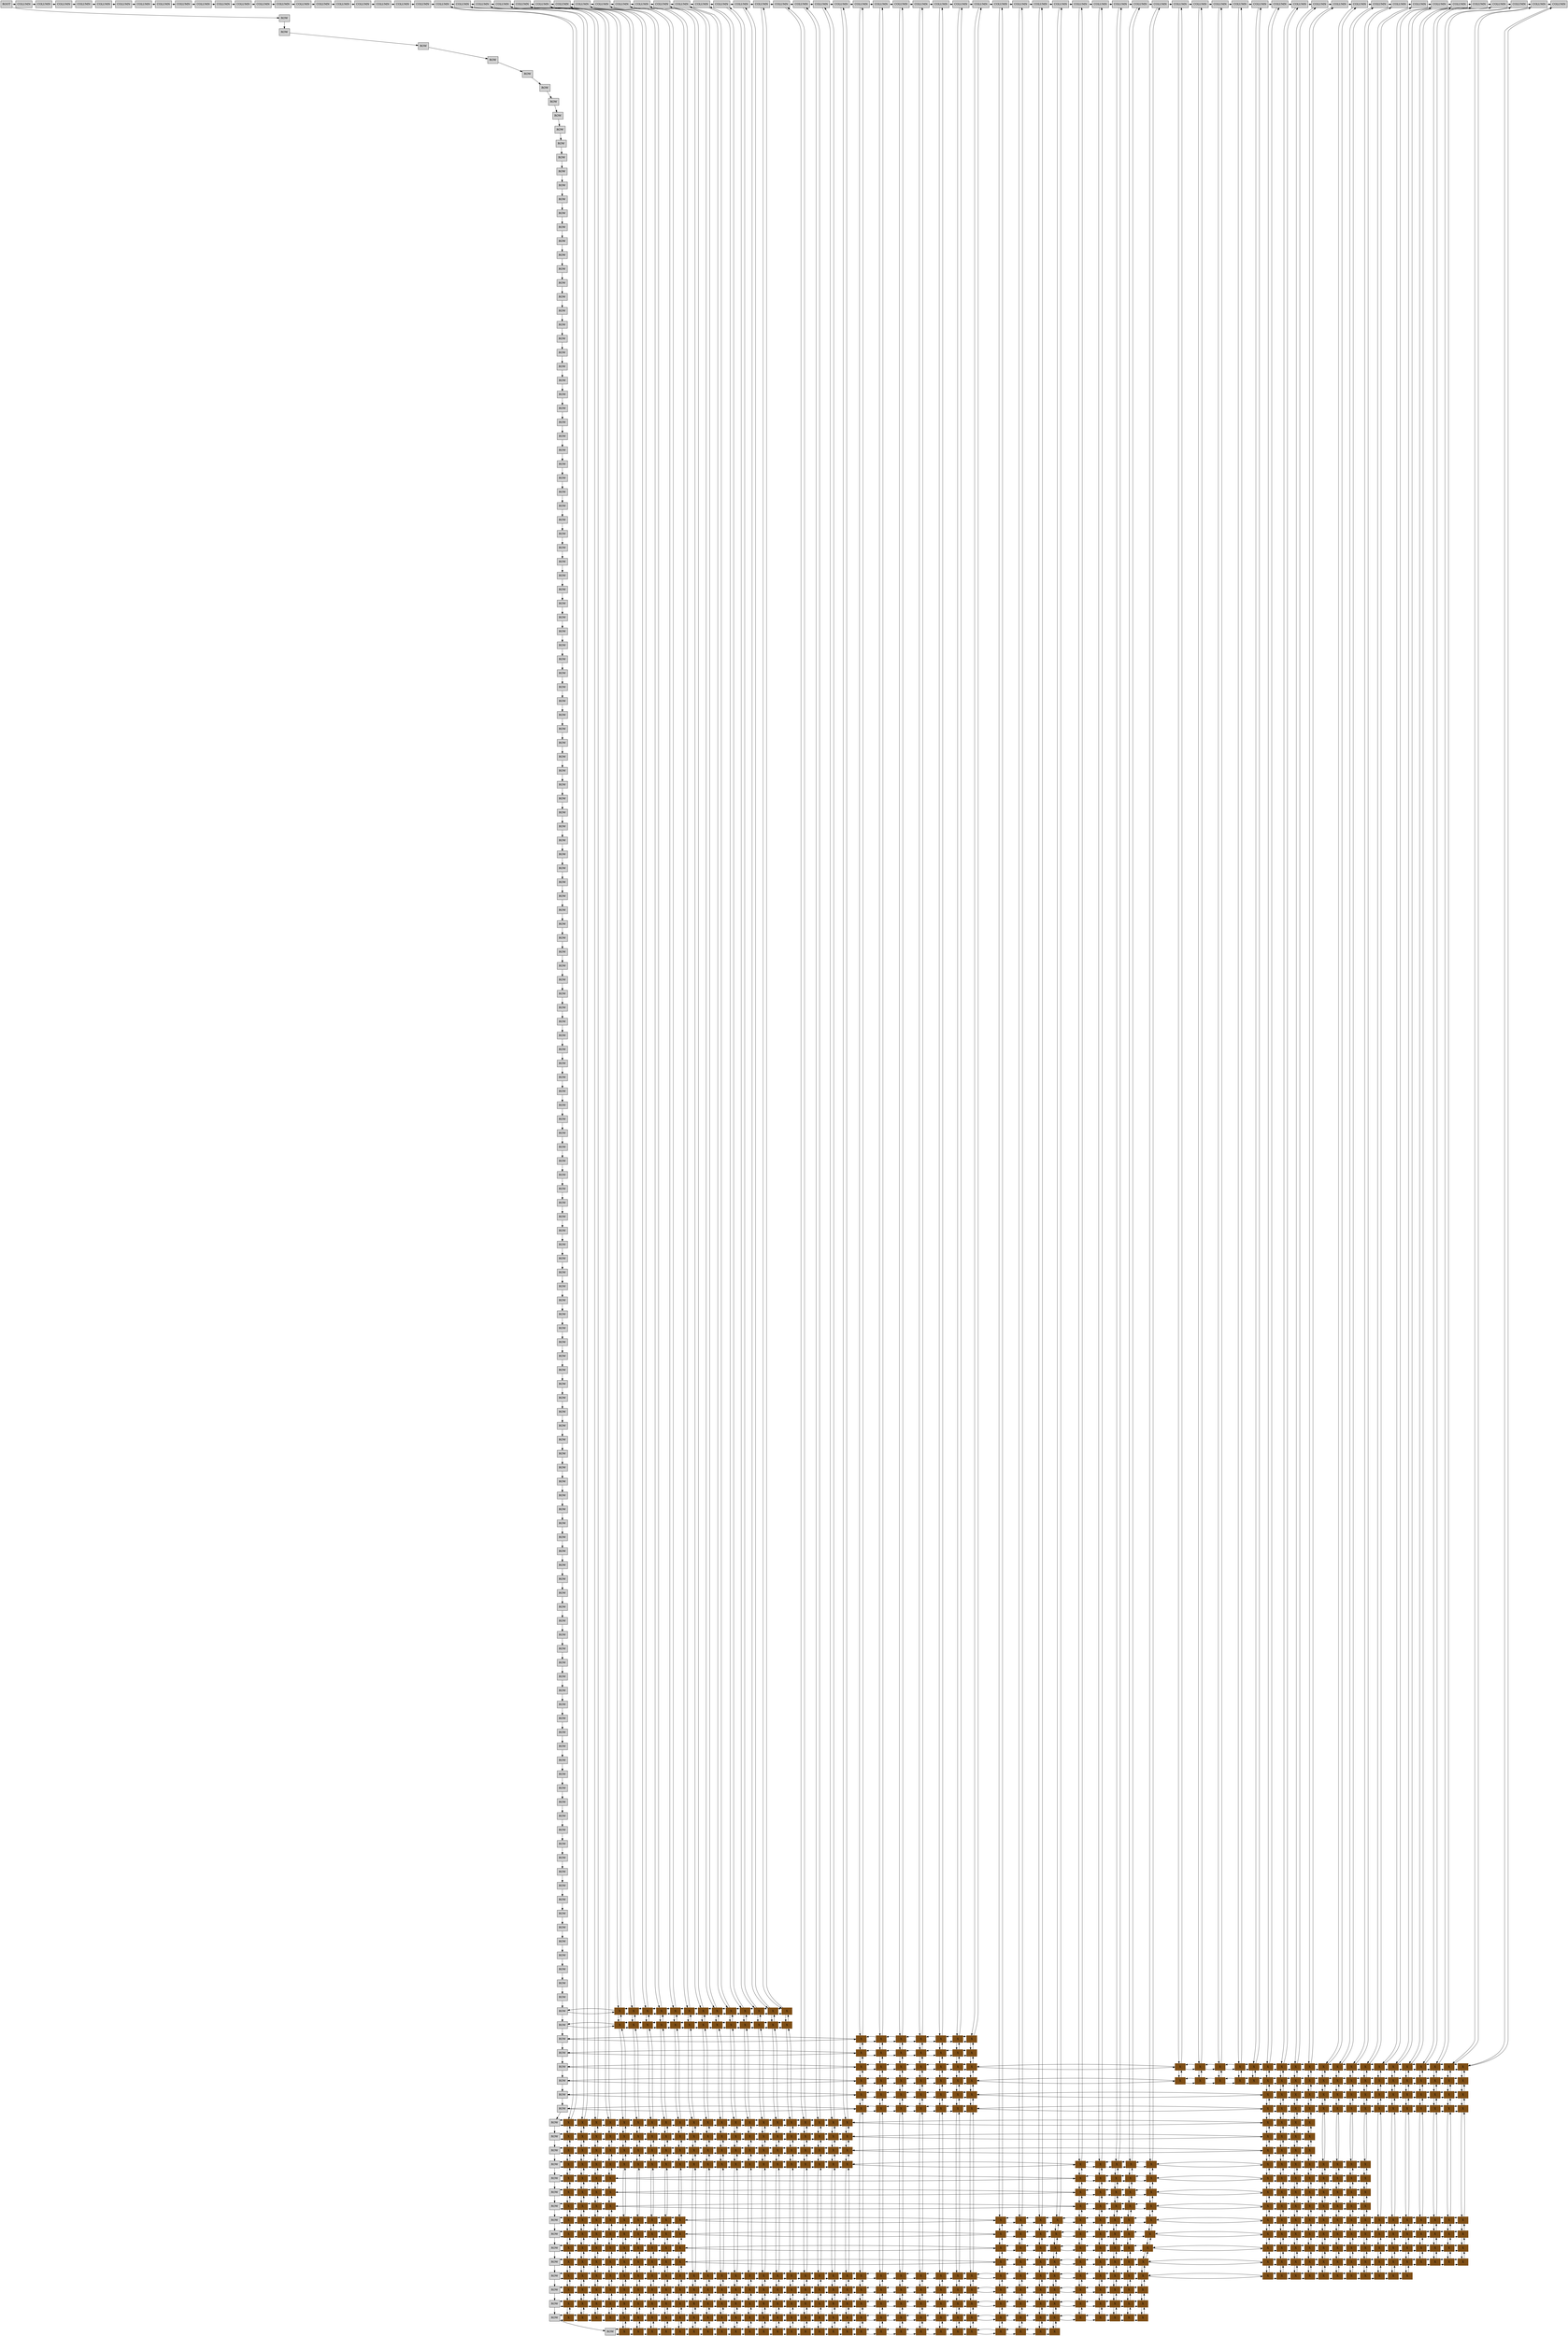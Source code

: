 digraph single_layer{
Node [shape=box];
root [label="ROOT", style=filled];
row_0[label="ROW", style=filled];
row_0 -> row_1
row_1[label="ROW", style=filled];
row_1 -> row_2
row_2[label="ROW", style=filled];
row_2 -> row_3
row_3[label="ROW", style=filled];
row_3 -> row_4
row_4[label="ROW", style=filled];
row_4 -> row_5
row_5[label="ROW", style=filled];
row_5 -> row_6
row_6[label="ROW", style=filled];
row_6 -> row_7
row_7[label="ROW", style=filled];
row_7 -> row_8
row_8[label="ROW", style=filled];
row_8 -> row_9
row_9[label="ROW", style=filled];
row_9 -> row_10
row_10[label="ROW", style=filled];
row_10 -> row_11
row_11[label="ROW", style=filled];
row_11 -> row_12
row_12[label="ROW", style=filled];
row_12 -> row_13
row_13[label="ROW", style=filled];
row_13 -> row_14
row_14[label="ROW", style=filled];
row_14 -> row_15
row_15[label="ROW", style=filled];
row_15 -> row_16
row_16[label="ROW", style=filled];
row_16 -> row_17
row_17[label="ROW", style=filled];
row_17 -> row_18
row_18[label="ROW", style=filled];
row_18 -> row_19
row_19[label="ROW", style=filled];
row_19 -> row_20
row_20[label="ROW", style=filled];
row_20 -> row_21
row_21[label="ROW", style=filled];
row_21 -> row_22
row_22[label="ROW", style=filled];
row_22 -> row_23
row_23[label="ROW", style=filled];
row_23 -> row_24
row_24[label="ROW", style=filled];
row_24 -> row_25
row_25[label="ROW", style=filled];
row_25 -> row_26
row_26[label="ROW", style=filled];
row_26 -> row_27
row_27[label="ROW", style=filled];
row_27 -> row_28
row_28[label="ROW", style=filled];
row_28 -> row_29
row_29[label="ROW", style=filled];
row_29 -> row_30
row_30[label="ROW", style=filled];
row_30 -> row_31
row_31[label="ROW", style=filled];
row_31 -> row_32
row_32[label="ROW", style=filled];
row_32 -> row_33
row_33[label="ROW", style=filled];
row_33 -> row_34
row_34[label="ROW", style=filled];
row_34 -> row_35
row_35[label="ROW", style=filled];
row_35 -> row_36
row_36[label="ROW", style=filled];
row_36 -> row_37
row_37[label="ROW", style=filled];
row_37 -> row_38
row_38[label="ROW", style=filled];
row_38 -> row_39
row_39[label="ROW", style=filled];
row_39 -> row_40
row_40[label="ROW", style=filled];
row_40 -> row_41
row_41[label="ROW", style=filled];
row_41 -> row_42
row_42[label="ROW", style=filled];
row_42 -> row_43
row_43[label="ROW", style=filled];
row_43 -> row_44
row_44[label="ROW", style=filled];
row_44 -> row_45
row_45[label="ROW", style=filled];
row_45 -> row_46
row_46[label="ROW", style=filled];
row_46 -> row_47
row_47[label="ROW", style=filled];
row_47 -> row_48
row_48[label="ROW", style=filled];
row_48 -> row_49
row_49[label="ROW", style=filled];
row_49 -> row_50
row_50[label="ROW", style=filled];
row_50 -> row_51
row_51[label="ROW", style=filled];
row_51 -> row_52
row_52[label="ROW", style=filled];
row_52 -> row_53
row_53[label="ROW", style=filled];
row_53 -> row_54
row_54[label="ROW", style=filled];
row_54 -> row_55
row_55[label="ROW", style=filled];
row_55 -> row_56
row_56[label="ROW", style=filled];
row_56 -> row_57
row_57[label="ROW", style=filled];
row_57 -> row_58
row_58[label="ROW", style=filled];
row_58 -> row_59
row_59[label="ROW", style=filled];
row_59 -> row_60
row_60[label="ROW", style=filled];
row_60 -> row_61
row_61[label="ROW", style=filled];
row_61 -> row_62
row_62[label="ROW", style=filled];
row_62 -> row_63
row_63[label="ROW", style=filled];
row_63 -> row_64
row_64[label="ROW", style=filled];
row_64 -> row_65
row_65[label="ROW", style=filled];
row_65 -> row_66
row_66[label="ROW", style=filled];
row_66 -> row_67
row_67[label="ROW", style=filled];
row_67 -> row_68
row_68[label="ROW", style=filled];
row_68 -> row_69
row_69[label="ROW", style=filled];
row_69 -> row_70
row_70[label="ROW", style=filled];
row_70 -> row_71
row_71[label="ROW", style=filled];
row_71 -> row_72
row_72[label="ROW", style=filled];
row_72 -> row_73
row_73[label="ROW", style=filled];
row_73 -> row_74
row_74[label="ROW", style=filled];
row_74 -> row_75
row_75[label="ROW", style=filled];
row_75 -> row_76
row_76[label="ROW", style=filled];
row_76 -> row_77
row_77[label="ROW", style=filled];
row_77 -> row_78
row_78[label="ROW", style=filled];
row_78 -> row_79
row_79[label="ROW", style=filled];
row_79 -> row_80
row_80[label="ROW", style=filled];
row_80 -> row_81
row_81[label="ROW", style=filled];
row_81 -> row_82
row_82[label="ROW", style=filled];
row_82 -> row_83
row_83[label="ROW", style=filled];
row_83 -> row_84
row_84[label="ROW", style=filled];
row_84 -> row_85
row_85[label="ROW", style=filled];
row_85 -> row_86
row_86[label="ROW", style=filled];
row_86 -> row_87
row_87[label="ROW", style=filled];
row_87 -> row_88
row_88[label="ROW", style=filled];
row_88 -> row_89
row_89[label="ROW", style=filled];
row_89 -> row_90
row_90[label="ROW", style=filled];
row_90 -> row_91
row_91[label="ROW", style=filled];
row_91 -> row_92
row_92[label="ROW", style=filled];
row_92 -> row_93
row_93[label="ROW", style=filled];
row_93 -> row_94
row_94[label="ROW", style=filled];
row_94 -> row_95
row_95[label="ROW", style=filled];
row_95 -> row_96
row_96[label="ROW", style=filled];
row_96 -> row_97
row_97[label="ROW", style=filled];
row_97 -> row_98
row_98[label="ROW", style=filled];
row_98 -> row_99
row_99[label="ROW", style=filled];
row_99 -> row_100
row_100[label="ROW", style=filled];
row_100 -> row_101
row_101[label="ROW", style=filled];
row_101 -> row_102
row_102[label="ROW", style=filled];
row_102 -> row_103
row_103[label="ROW", style=filled];
row_103 -> row_104
row_104[label="ROW", style=filled];
row_104 -> row_105
row_105[label="ROW", style=filled];
row_105 -> row_106
row_106[label="ROW", style=filled];
row_106 -> row_107
row_107[label="ROW", style=filled];
row_107 -> row_108
row_108[label="ROW", style=filled];
row_108 -> row_109
row_109[label="ROW", style=filled];
row_109 -> row_110
row_110[label="ROW", style=filled];
row_110 -> row_111
row_111[label="ROW", style=filled];
row_111 -> row_112
row_112[label="ROW", style=filled];
row_112 -> row_113
row_113[label="ROW", style=filled];
row_113 -> row_114
row_114[label="ROW", style=filled];
row_114 -> row_115
row_115[label="ROW", style=filled];
row_115 -> row_116
row_116[label="ROW", style=filled];
row_116 -> row_117
row_117[label="ROW", style=filled];
row_117 -> row_118
row_118[label="ROW", style=filled];
row_118 -> row_119
row_119[label="ROW", style=filled];
row_119 -> row_120
row_120[label="ROW", style=filled];
row_120 -> row_121
row_121[label="ROW", style=filled];
row_121 -> row_122
row_122[label="ROW", style=filled];
row_122 -> row_123
row_123[label="ROW", style=filled];
row_123 -> row_124
row_124[label="ROW", style=filled];
row_124 -> row_125
row_125[label="ROW", style=filled];
row_125 -> row_126
row_126[label="ROW", style=filled];
row_126 -> row_127
row_127[label="ROW", style=filled];
row_127 -> row_128
row_128[label="ROW", style=filled];
row_128 -> row_129
row_129[label="ROW", style=filled];
row_129 -> row_130
row_130[label="ROW", style=filled];
row_130 -> row_131
row_131[label="ROW", style=filled];
row_131 -> row_132
row_132[label="ROW", style=filled];
row_132 -> row_133
row_133[label="ROW", style=filled];
row_133 -> row_134
row_134[label="ROW", style=filled];
row_134 -> row_135
row_135[label="ROW", style=filled];
row_135 -> row_136
row_136[label="ROW", style=filled];
row_136 -> row_137
row_137[label="ROW", style=filled];
row_137 -> row_138
row_138[label="ROW", style=filled];
row_138 -> row_139
row_139[label="ROW", style=filled];
row_139 -> row_140
row_140[label="ROW", style=filled];
row_140 -> row_141
row_141[label="ROW", style=filled];
row_141 -> row_142
row_142[label="ROW", style=filled];
row_142 -> row_143
row_143[label="ROW", style=filled];
row_143 -> row_144
row_144[label="ROW", style=filled];
row_144 -> row_145
row_145[label="ROW", style=filled];
row_145 -> row_146
row_146[label="ROW", style=filled];
row_146 -> row_147
row_147[label="ROW", style=filled];
row_147 -> row_148
row_148[label="ROW", style=filled];
row_148 -> row_149
row_149[label="ROW", style=filled];
row_149 -> row_150
row_150[label="ROW", style=filled];
row_150 -> row_151
row_151[label="ROW", style=filled];
row_151 -> row_152
row_152[label="ROW", style=filled];
row_152 -> row_153
row_153[label="ROW", style=filled];
row_153 -> row_154
row_154[label="ROW", style=filled];
row_154 -> row_155
row_155[label="ROW", style=filled];
row_155 -> row_156
row_156[label="ROW", style=filled];
row_156 -> row_157
row_157[label="ROW", style=filled];
row_157 -> row_158
row_158[label="ROW", style=filled];
row_158 -> row_159
row_159[label="ROW", style=filled];
row_159 -> row_160
row_160[label="ROW", style=filled];
row_160 -> row_161
row_161[label="ROW", style=filled];
row_161 -> row_162
row_162[label="ROW", style=filled];
row_162 -> row_163
row_163[label="ROW", style=filled];
row_163 -> row_164
row_164[label="ROW", style=filled];
row_164 -> row_165
row_165[label="ROW", style=filled];
row_165 -> row_166
row_166[label="ROW", style=filled];
col_0[label="COLUMN", style=filled];
col_0 -> col_1
col_1[label="COLUMN", style=filled];
col_1 -> col_2
col_2[label="COLUMN", style=filled];
col_2 -> col_3
col_3[label="COLUMN", style=filled];
col_3 -> col_4
col_4[label="COLUMN", style=filled];
col_4 -> col_5
col_5[label="COLUMN", style=filled];
col_5 -> col_6
col_6[label="COLUMN", style=filled];
col_6 -> col_7
col_7[label="COLUMN", style=filled];
col_7 -> col_8
col_8[label="COLUMN", style=filled];
col_8 -> col_9
col_9[label="COLUMN", style=filled];
col_9 -> col_10
col_10[label="COLUMN", style=filled];
col_10 -> col_11
col_11[label="COLUMN", style=filled];
col_11 -> col_12
col_12[label="COLUMN", style=filled];
col_12 -> col_13
col_13[label="COLUMN", style=filled];
col_13 -> col_14
col_14[label="COLUMN", style=filled];
col_14 -> col_15
col_15[label="COLUMN", style=filled];
col_15 -> col_16
col_16[label="COLUMN", style=filled];
col_16 -> col_17
col_17[label="COLUMN", style=filled];
col_17 -> col_18
col_18[label="COLUMN", style=filled];
col_18 -> col_19
col_19[label="COLUMN", style=filled];
col_19 -> col_20
col_20[label="COLUMN", style=filled];
col_20 -> col_21
col_21[label="COLUMN", style=filled];
col_21 -> col_22
col_22[label="COLUMN", style=filled];
col_22 -> col_23
col_23[label="COLUMN", style=filled];
col_23 -> col_24
col_24[label="COLUMN", style=filled];
col_24 -> col_25
col_25[label="COLUMN", style=filled];
col_25 -> col_26
col_26[label="COLUMN", style=filled];
col_26 -> col_27
col_27[label="COLUMN", style=filled];
col_27 -> col_28
col_28[label="COLUMN", style=filled];
col_28 -> col_29
col_29[label="COLUMN", style=filled];
col_29 -> col_30
col_30[label="COLUMN", style=filled];
col_30 -> col_31
col_31[label="COLUMN", style=filled];
col_31 -> col_32
col_32[label="COLUMN", style=filled];
col_32 -> col_33
col_33[label="COLUMN", style=filled];
col_33 -> col_34
col_34[label="COLUMN", style=filled];
col_34 -> col_35
col_35[label="COLUMN", style=filled];
col_35 -> col_36
col_36[label="COLUMN", style=filled];
col_36 -> col_37
col_37[label="COLUMN", style=filled];
col_37 -> col_38
col_38[label="COLUMN", style=filled];
col_38 -> col_39
col_39[label="COLUMN", style=filled];
col_39 -> col_40
col_40[label="COLUMN", style=filled];
col_40 -> col_41
col_41[label="COLUMN", style=filled];
col_41 -> col_42
col_42[label="COLUMN", style=filled];
col_42 -> col_43
col_43[label="COLUMN", style=filled];
col_43 -> col_44
col_44[label="COLUMN", style=filled];
col_44 -> col_45
col_45[label="COLUMN", style=filled];
col_45 -> col_46
col_46[label="COLUMN", style=filled];
col_46 -> col_47
col_47[label="COLUMN", style=filled];
col_47 -> col_48
col_48[label="COLUMN", style=filled];
col_48 -> col_49
col_49[label="COLUMN", style=filled];
col_49 -> col_50
col_50[label="COLUMN", style=filled];
col_50 -> col_51
col_51[label="COLUMN", style=filled];
col_51 -> col_52
col_52[label="COLUMN", style=filled];
col_52 -> col_53
col_53[label="COLUMN", style=filled];
col_53 -> col_54
col_54[label="COLUMN", style=filled];
col_54 -> col_55
col_55[label="COLUMN", style=filled];
col_55 -> col_56
col_56[label="COLUMN", style=filled];
col_56 -> col_57
col_57[label="COLUMN", style=filled];
col_57 -> col_58
col_58[label="COLUMN", style=filled];
col_58 -> col_59
col_59[label="COLUMN", style=filled];
col_59 -> col_60
col_60[label="COLUMN", style=filled];
col_60 -> col_61
col_61[label="COLUMN", style=filled];
col_61 -> col_62
col_62[label="COLUMN", style=filled];
col_62 -> col_63
col_63[label="COLUMN", style=filled];
col_63 -> col_64
col_64[label="COLUMN", style=filled];
col_64 -> col_65
col_65[label="COLUMN", style=filled];
col_65 -> col_66
col_66[label="COLUMN", style=filled];
col_66 -> col_67
col_67[label="COLUMN", style=filled];
col_67 -> col_68
col_68[label="COLUMN", style=filled];
col_68 -> col_69
col_69[label="COLUMN", style=filled];
col_69 -> col_70
col_70[label="COLUMN", style=filled];
col_70 -> col_71
col_71[label="COLUMN", style=filled];
col_71 -> col_72
col_72[label="COLUMN", style=filled];
col_72 -> col_73
col_73[label="COLUMN", style=filled];
col_73 -> col_74
col_74[label="COLUMN", style=filled];
col_74 -> col_75
col_75[label="COLUMN", style=filled];
col_75 -> col_76
col_76[label="COLUMN", style=filled];
col_76 -> col_77
col_77[label="COLUMN", style=filled];
{ rank=same; root; col_0; col_1; col_2; col_3; col_4; col_5; col_6; col_7; col_8; col_9; col_10; col_11; col_12; col_13; col_14; col_15; col_16; col_17; col_18; col_19; col_20; col_21; col_22; col_23; col_24; col_25; col_26; col_27; col_28; col_29; col_30; col_31; col_32; col_33; col_34; col_35; col_36; col_37; col_38; col_39; col_40; col_41; col_42; col_43; col_44; col_45; col_46; col_47; col_48; col_49; col_50; col_51; col_52; col_53; col_54; col_55; col_56; col_57; col_58; col_59; col_60; col_61; col_62; col_63; col_64; col_65; col_66; col_67; col_68; col_69; col_70; col_71; col_72; col_73; col_74; col_75; col_76; col_77}
root -> row_0
root -> col_0
col_21 -> node_11150
col_22 -> node_11165
col_23 -> node_11180
col_24 -> node_11195
col_25 -> node_11210
col_26 -> node_11225
col_27 -> node_11240
col_28 -> node_11255
col_29 -> node_11270
col_30 -> node_11285
col_31 -> node_11296
col_32 -> node_11307
col_33 -> node_11318
col_34 -> node_11329
col_35 -> node_11340
col_36 -> node_11351
col_37 -> node_11362
col_38 -> node_11373
col_39 -> node_11382
col_40 -> node_11391
col_41 -> node_11400
col_42 -> node_11409
col_43 -> node_11420
col_44 -> node_11431
col_45 -> node_11442
col_46 -> node_11453
col_47 -> node_11464
col_48 -> node_11475
col_49 -> node_11486
col_50 -> node_11495
col_51 -> node_11504
col_52 -> node_11513
col_53 -> node_11522
col_54 -> node_11534
col_55 -> node_11546
col_56 -> node_11558
col_57 -> node_11570
col_58 -> node_11582
col_59 -> node_11584
col_60 -> node_11586
col_61 -> node_11588
col_62 -> node_11590
col_63 -> node_11592
col_64 -> node_11608
col_65 -> node_11624
col_66 -> node_11640
col_67 -> node_11656
col_68 -> node_11669
col_69 -> node_11682
col_70 -> node_11695
col_71 -> node_11708
col_72 -> node_11717
col_73 -> node_11726
col_74 -> node_11735
col_75 -> node_11743
col_76 -> node_11751
col_77 -> node_11759
row_143 -> node_11210
node_11210[label="X", style=filled, color="#7E4E15"];
node_11210 -> col_25
node_11210 -> node_11211
node_11210 -> node_11225
node_11210 -> row_143
node_11225[label="X", style=filled, color="#7E4E15"];
node_11225 -> col_26
node_11225 -> node_11226
node_11225 -> node_11240
node_11225 -> node_11210
node_11240[label="X", style=filled, color="#7E4E15"];
node_11240 -> col_27
node_11240 -> node_11241
node_11240 -> node_11255
node_11240 -> node_11225
node_11255[label="X", style=filled, color="#7E4E15"];
node_11255 -> col_28
node_11255 -> node_11256
node_11255 -> node_11270
node_11255 -> node_11240
node_11270[label="X", style=filled, color="#7E4E15"];
node_11270 -> col_29
node_11270 -> node_11271
node_11270 -> node_11285
node_11270 -> node_11255
node_11285[label="X", style=filled, color="#7E4E15"];
node_11285 -> col_30
node_11285 -> node_11286
node_11285 -> node_11296
node_11285 -> node_11270
node_11296[label="X", style=filled, color="#7E4E15"];
node_11296 -> col_31
node_11296 -> node_11297
node_11296 -> node_11307
node_11296 -> node_11285
node_11307[label="X", style=filled, color="#7E4E15"];
node_11307 -> col_32
node_11307 -> node_11308
node_11307 -> node_11318
node_11307 -> node_11296
node_11318[label="X", style=filled, color="#7E4E15"];
node_11318 -> col_33
node_11318 -> node_11319
node_11318 -> node_11329
node_11318 -> node_11307
node_11329[label="X", style=filled, color="#7E4E15"];
node_11329 -> col_34
node_11329 -> node_11330
node_11329 -> node_11340
node_11329 -> node_11318
node_11340[label="X", style=filled, color="#7E4E15"];
node_11340 -> col_35
node_11340 -> node_11341
node_11340 -> node_11351
node_11340 -> node_11329
node_11351[label="X", style=filled, color="#7E4E15"];
node_11351 -> col_36
node_11351 -> node_11352
node_11351 -> node_11362
node_11351 -> node_11340
node_11362[label="X", style=filled, color="#7E4E15"];
node_11362 -> col_37
node_11362 -> node_11363
node_11362 -> node_11351
{ rank=same; row_143; node_11210; node_11225; node_11240; node_11255; node_11270; node_11285; node_11296; node_11307; node_11318; node_11329; node_11340; node_11351; node_11362}
row_144 -> node_11211
node_11211[label="X", style=filled, color="#7E4E15"];
node_11211 -> node_11210
node_11211 -> node_11212
node_11211 -> node_11226
node_11211 -> row_144
node_11226[label="X", style=filled, color="#7E4E15"];
node_11226 -> node_11225
node_11226 -> node_11227
node_11226 -> node_11241
node_11226 -> node_11211
node_11241[label="X", style=filled, color="#7E4E15"];
node_11241 -> node_11240
node_11241 -> node_11242
node_11241 -> node_11256
node_11241 -> node_11226
node_11256[label="X", style=filled, color="#7E4E15"];
node_11256 -> node_11255
node_11256 -> node_11257
node_11256 -> node_11271
node_11256 -> node_11241
node_11271[label="X", style=filled, color="#7E4E15"];
node_11271 -> node_11270
node_11271 -> node_11272
node_11271 -> node_11286
node_11271 -> node_11256
node_11286[label="X", style=filled, color="#7E4E15"];
node_11286 -> node_11285
node_11286 -> node_11287
node_11286 -> node_11297
node_11286 -> node_11271
node_11297[label="X", style=filled, color="#7E4E15"];
node_11297 -> node_11296
node_11297 -> node_11298
node_11297 -> node_11308
node_11297 -> node_11286
node_11308[label="X", style=filled, color="#7E4E15"];
node_11308 -> node_11307
node_11308 -> node_11309
node_11308 -> node_11319
node_11308 -> node_11297
node_11319[label="X", style=filled, color="#7E4E15"];
node_11319 -> node_11318
node_11319 -> node_11320
node_11319 -> node_11330
node_11319 -> node_11308
node_11330[label="X", style=filled, color="#7E4E15"];
node_11330 -> node_11329
node_11330 -> node_11331
node_11330 -> node_11341
node_11330 -> node_11319
node_11341[label="X", style=filled, color="#7E4E15"];
node_11341 -> node_11340
node_11341 -> node_11342
node_11341 -> node_11352
node_11341 -> node_11330
node_11352[label="X", style=filled, color="#7E4E15"];
node_11352 -> node_11351
node_11352 -> node_11353
node_11352 -> node_11363
node_11352 -> node_11341
node_11363[label="X", style=filled, color="#7E4E15"];
node_11363 -> node_11362
node_11363 -> node_11364
node_11363 -> node_11352
{ rank=same; row_144; node_11211; node_11226; node_11241; node_11256; node_11271; node_11286; node_11297; node_11308; node_11319; node_11330; node_11341; node_11352; node_11363}
row_145 -> node_11409
node_11409[label="X", style=filled, color="#7E4E15"];
node_11409 -> col_42
node_11409 -> node_11410
node_11409 -> node_11420
node_11409 -> row_145
node_11420[label="X", style=filled, color="#7E4E15"];
node_11420 -> col_43
node_11420 -> node_11421
node_11420 -> node_11431
node_11420 -> node_11409
node_11431[label="X", style=filled, color="#7E4E15"];
node_11431 -> col_44
node_11431 -> node_11432
node_11431 -> node_11442
node_11431 -> node_11420
node_11442[label="X", style=filled, color="#7E4E15"];
node_11442 -> col_45
node_11442 -> node_11443
node_11442 -> node_11453
node_11442 -> node_11431
node_11453[label="X", style=filled, color="#7E4E15"];
node_11453 -> col_46
node_11453 -> node_11454
node_11453 -> node_11464
node_11453 -> node_11442
node_11464[label="X", style=filled, color="#7E4E15"];
node_11464 -> col_47
node_11464 -> node_11465
node_11464 -> node_11475
node_11464 -> node_11453
node_11475[label="X", style=filled, color="#7E4E15"];
node_11475 -> col_48
node_11475 -> node_11476
node_11475 -> node_11464
{ rank=same; row_145; node_11409; node_11420; node_11431; node_11442; node_11453; node_11464; node_11475}
row_146 -> node_11410
node_11410[label="X", style=filled, color="#7E4E15"];
node_11410 -> node_11409
node_11410 -> node_11411
node_11410 -> node_11421
node_11410 -> row_146
node_11421[label="X", style=filled, color="#7E4E15"];
node_11421 -> node_11420
node_11421 -> node_11422
node_11421 -> node_11432
node_11421 -> node_11410
node_11432[label="X", style=filled, color="#7E4E15"];
node_11432 -> node_11431
node_11432 -> node_11433
node_11432 -> node_11443
node_11432 -> node_11421
node_11443[label="X", style=filled, color="#7E4E15"];
node_11443 -> node_11442
node_11443 -> node_11444
node_11443 -> node_11454
node_11443 -> node_11432
node_11454[label="X", style=filled, color="#7E4E15"];
node_11454 -> node_11453
node_11454 -> node_11455
node_11454 -> node_11465
node_11454 -> node_11443
node_11465[label="X", style=filled, color="#7E4E15"];
node_11465 -> node_11464
node_11465 -> node_11466
node_11465 -> node_11476
node_11465 -> node_11454
node_11476[label="X", style=filled, color="#7E4E15"];
node_11476 -> node_11475
node_11476 -> node_11477
node_11476 -> node_11465
{ rank=same; row_146; node_11410; node_11421; node_11432; node_11443; node_11454; node_11465; node_11476}
row_147 -> node_11411
node_11411[label="X", style=filled, color="#7E4E15"];
node_11411 -> node_11410
node_11411 -> node_11412
node_11411 -> node_11422
node_11411 -> row_147
node_11422[label="X", style=filled, color="#7E4E15"];
node_11422 -> node_11421
node_11422 -> node_11423
node_11422 -> node_11433
node_11422 -> node_11411
node_11433[label="X", style=filled, color="#7E4E15"];
node_11433 -> node_11432
node_11433 -> node_11434
node_11433 -> node_11444
node_11433 -> node_11422
node_11444[label="X", style=filled, color="#7E4E15"];
node_11444 -> node_11443
node_11444 -> node_11445
node_11444 -> node_11455
node_11444 -> node_11433
node_11455[label="X", style=filled, color="#7E4E15"];
node_11455 -> node_11454
node_11455 -> node_11456
node_11455 -> node_11466
node_11455 -> node_11444
node_11466[label="X", style=filled, color="#7E4E15"];
node_11466 -> node_11465
node_11466 -> node_11467
node_11466 -> node_11477
node_11466 -> node_11455
node_11477[label="X", style=filled, color="#7E4E15"];
node_11477 -> node_11476
node_11477 -> node_11478
node_11477 -> node_11582
node_11477 -> node_11466
node_11582[label="X", style=filled, color="#7E4E15"];
node_11582 -> col_58
node_11582 -> node_11583
node_11582 -> node_11584
node_11582 -> node_11477
node_11584[label="X", style=filled, color="#7E4E15"];
node_11584 -> col_59
node_11584 -> node_11585
node_11584 -> node_11586
node_11584 -> node_11582
node_11586[label="X", style=filled, color="#7E4E15"];
node_11586 -> col_60
node_11586 -> node_11587
node_11586 -> node_11588
node_11586 -> node_11584
node_11588[label="X", style=filled, color="#7E4E15"];
node_11588 -> col_61
node_11588 -> node_11589
node_11588 -> node_11590
node_11588 -> node_11586
node_11590[label="X", style=filled, color="#7E4E15"];
node_11590 -> col_62
node_11590 -> node_11591
node_11590 -> node_11592
node_11590 -> node_11588
node_11592[label="X", style=filled, color="#7E4E15"];
node_11592 -> col_63
node_11592 -> node_11593
node_11592 -> node_11608
node_11592 -> node_11590
node_11608[label="X", style=filled, color="#7E4E15"];
node_11608 -> col_64
node_11608 -> node_11609
node_11608 -> node_11624
node_11608 -> node_11592
node_11624[label="X", style=filled, color="#7E4E15"];
node_11624 -> col_65
node_11624 -> node_11625
node_11624 -> node_11640
node_11624 -> node_11608
node_11640[label="X", style=filled, color="#7E4E15"];
node_11640 -> col_66
node_11640 -> node_11641
node_11640 -> node_11656
node_11640 -> node_11624
node_11656[label="X", style=filled, color="#7E4E15"];
node_11656 -> col_67
node_11656 -> node_11657
node_11656 -> node_11669
node_11656 -> node_11640
node_11669[label="X", style=filled, color="#7E4E15"];
node_11669 -> col_68
node_11669 -> node_11670
node_11669 -> node_11682
node_11669 -> node_11656
node_11682[label="X", style=filled, color="#7E4E15"];
node_11682 -> col_69
node_11682 -> node_11683
node_11682 -> node_11695
node_11682 -> node_11669
node_11695[label="X", style=filled, color="#7E4E15"];
node_11695 -> col_70
node_11695 -> node_11696
node_11695 -> node_11708
node_11695 -> node_11682
node_11708[label="X", style=filled, color="#7E4E15"];
node_11708 -> col_71
node_11708 -> node_11709
node_11708 -> node_11717
node_11708 -> node_11695
node_11717[label="X", style=filled, color="#7E4E15"];
node_11717 -> col_72
node_11717 -> node_11718
node_11717 -> node_11726
node_11717 -> node_11708
node_11726[label="X", style=filled, color="#7E4E15"];
node_11726 -> col_73
node_11726 -> node_11727
node_11726 -> node_11735
node_11726 -> node_11717
node_11735[label="X", style=filled, color="#7E4E15"];
node_11735 -> col_74
node_11735 -> node_11736
node_11735 -> node_11743
node_11735 -> node_11726
node_11743[label="X", style=filled, color="#7E4E15"];
node_11743 -> col_75
node_11743 -> node_11744
node_11743 -> node_11751
node_11743 -> node_11735
node_11751[label="X", style=filled, color="#7E4E15"];
node_11751 -> col_76
node_11751 -> node_11752
node_11751 -> node_11759
node_11751 -> node_11743
node_11759[label="X", style=filled, color="#7E4E15"];
node_11759 -> col_77
node_11759 -> node_11760
node_11759 -> node_11751
{ rank=same; row_147; node_11411; node_11422; node_11433; node_11444; node_11455; node_11466; node_11477; node_11582; node_11584; node_11586; node_11588; node_11590; node_11592; node_11608; node_11624; node_11640; node_11656; node_11669; node_11682; node_11695; node_11708; node_11717; node_11726; node_11735; node_11743; node_11751; node_11759}
row_148 -> node_11412
node_11412[label="X", style=filled, color="#7E4E15"];
node_11412 -> node_11411
node_11412 -> node_11413
node_11412 -> node_11423
node_11412 -> row_148
node_11423[label="X", style=filled, color="#7E4E15"];
node_11423 -> node_11422
node_11423 -> node_11424
node_11423 -> node_11434
node_11423 -> node_11412
node_11434[label="X", style=filled, color="#7E4E15"];
node_11434 -> node_11433
node_11434 -> node_11435
node_11434 -> node_11445
node_11434 -> node_11423
node_11445[label="X", style=filled, color="#7E4E15"];
node_11445 -> node_11444
node_11445 -> node_11446
node_11445 -> node_11456
node_11445 -> node_11434
node_11456[label="X", style=filled, color="#7E4E15"];
node_11456 -> node_11455
node_11456 -> node_11457
node_11456 -> node_11467
node_11456 -> node_11445
node_11467[label="X", style=filled, color="#7E4E15"];
node_11467 -> node_11466
node_11467 -> node_11468
node_11467 -> node_11478
node_11467 -> node_11456
node_11478[label="X", style=filled, color="#7E4E15"];
node_11478 -> node_11477
node_11478 -> node_11479
node_11478 -> node_11583
node_11478 -> node_11467
node_11583[label="X", style=filled, color="#7E4E15"];
node_11583 -> node_11582
node_11583 -> node_11585
node_11583 -> node_11478
node_11585[label="X", style=filled, color="#7E4E15"];
node_11585 -> node_11584
node_11585 -> node_11587
node_11585 -> node_11583
node_11587[label="X", style=filled, color="#7E4E15"];
node_11587 -> node_11586
node_11587 -> node_11589
node_11587 -> node_11585
node_11589[label="X", style=filled, color="#7E4E15"];
node_11589 -> node_11588
node_11589 -> node_11591
node_11589 -> node_11587
node_11591[label="X", style=filled, color="#7E4E15"];
node_11591 -> node_11590
node_11591 -> node_11593
node_11591 -> node_11589
node_11593[label="X", style=filled, color="#7E4E15"];
node_11593 -> node_11592
node_11593 -> node_11594
node_11593 -> node_11609
node_11593 -> node_11591
node_11609[label="X", style=filled, color="#7E4E15"];
node_11609 -> node_11608
node_11609 -> node_11610
node_11609 -> node_11625
node_11609 -> node_11593
node_11625[label="X", style=filled, color="#7E4E15"];
node_11625 -> node_11624
node_11625 -> node_11626
node_11625 -> node_11641
node_11625 -> node_11609
node_11641[label="X", style=filled, color="#7E4E15"];
node_11641 -> node_11640
node_11641 -> node_11642
node_11641 -> node_11657
node_11641 -> node_11625
node_11657[label="X", style=filled, color="#7E4E15"];
node_11657 -> node_11656
node_11657 -> node_11658
node_11657 -> node_11670
node_11657 -> node_11641
node_11670[label="X", style=filled, color="#7E4E15"];
node_11670 -> node_11669
node_11670 -> node_11671
node_11670 -> node_11683
node_11670 -> node_11657
node_11683[label="X", style=filled, color="#7E4E15"];
node_11683 -> node_11682
node_11683 -> node_11684
node_11683 -> node_11696
node_11683 -> node_11670
node_11696[label="X", style=filled, color="#7E4E15"];
node_11696 -> node_11695
node_11696 -> node_11697
node_11696 -> node_11709
node_11696 -> node_11683
node_11709[label="X", style=filled, color="#7E4E15"];
node_11709 -> node_11708
node_11709 -> node_11710
node_11709 -> node_11718
node_11709 -> node_11696
node_11718[label="X", style=filled, color="#7E4E15"];
node_11718 -> node_11717
node_11718 -> node_11719
node_11718 -> node_11727
node_11718 -> node_11709
node_11727[label="X", style=filled, color="#7E4E15"];
node_11727 -> node_11726
node_11727 -> node_11728
node_11727 -> node_11736
node_11727 -> node_11718
node_11736[label="X", style=filled, color="#7E4E15"];
node_11736 -> node_11735
node_11736 -> node_11737
node_11736 -> node_11744
node_11736 -> node_11727
node_11744[label="X", style=filled, color="#7E4E15"];
node_11744 -> node_11743
node_11744 -> node_11745
node_11744 -> node_11752
node_11744 -> node_11736
node_11752[label="X", style=filled, color="#7E4E15"];
node_11752 -> node_11751
node_11752 -> node_11753
node_11752 -> node_11760
node_11752 -> node_11744
node_11760[label="X", style=filled, color="#7E4E15"];
node_11760 -> node_11759
node_11760 -> node_11761
node_11760 -> node_11752
{ rank=same; row_148; node_11412; node_11423; node_11434; node_11445; node_11456; node_11467; node_11478; node_11583; node_11585; node_11587; node_11589; node_11591; node_11593; node_11609; node_11625; node_11641; node_11657; node_11670; node_11683; node_11696; node_11709; node_11718; node_11727; node_11736; node_11744; node_11752; node_11760}
row_149 -> node_11413
node_11413[label="X", style=filled, color="#7E4E15"];
node_11413 -> node_11412
node_11413 -> node_11414
node_11413 -> node_11424
node_11413 -> row_149
node_11424[label="X", style=filled, color="#7E4E15"];
node_11424 -> node_11423
node_11424 -> node_11425
node_11424 -> node_11435
node_11424 -> node_11413
node_11435[label="X", style=filled, color="#7E4E15"];
node_11435 -> node_11434
node_11435 -> node_11436
node_11435 -> node_11446
node_11435 -> node_11424
node_11446[label="X", style=filled, color="#7E4E15"];
node_11446 -> node_11445
node_11446 -> node_11447
node_11446 -> node_11457
node_11446 -> node_11435
node_11457[label="X", style=filled, color="#7E4E15"];
node_11457 -> node_11456
node_11457 -> node_11458
node_11457 -> node_11468
node_11457 -> node_11446
node_11468[label="X", style=filled, color="#7E4E15"];
node_11468 -> node_11467
node_11468 -> node_11469
node_11468 -> node_11479
node_11468 -> node_11457
node_11479[label="X", style=filled, color="#7E4E15"];
node_11479 -> node_11478
node_11479 -> node_11480
node_11479 -> node_11594
node_11479 -> node_11468
node_11594[label="X", style=filled, color="#7E4E15"];
node_11594 -> node_11593
node_11594 -> node_11595
node_11594 -> node_11610
node_11594 -> node_11479
node_11610[label="X", style=filled, color="#7E4E15"];
node_11610 -> node_11609
node_11610 -> node_11611
node_11610 -> node_11626
node_11610 -> node_11594
node_11626[label="X", style=filled, color="#7E4E15"];
node_11626 -> node_11625
node_11626 -> node_11627
node_11626 -> node_11642
node_11626 -> node_11610
node_11642[label="X", style=filled, color="#7E4E15"];
node_11642 -> node_11641
node_11642 -> node_11643
node_11642 -> node_11658
node_11642 -> node_11626
node_11658[label="X", style=filled, color="#7E4E15"];
node_11658 -> node_11657
node_11658 -> node_11659
node_11658 -> node_11671
node_11658 -> node_11642
node_11671[label="X", style=filled, color="#7E4E15"];
node_11671 -> node_11670
node_11671 -> node_11672
node_11671 -> node_11684
node_11671 -> node_11658
node_11684[label="X", style=filled, color="#7E4E15"];
node_11684 -> node_11683
node_11684 -> node_11685
node_11684 -> node_11697
node_11684 -> node_11671
node_11697[label="X", style=filled, color="#7E4E15"];
node_11697 -> node_11696
node_11697 -> node_11698
node_11697 -> node_11710
node_11697 -> node_11684
node_11710[label="X", style=filled, color="#7E4E15"];
node_11710 -> node_11709
node_11710 -> node_11711
node_11710 -> node_11719
node_11710 -> node_11697
node_11719[label="X", style=filled, color="#7E4E15"];
node_11719 -> node_11718
node_11719 -> node_11720
node_11719 -> node_11728
node_11719 -> node_11710
node_11728[label="X", style=filled, color="#7E4E15"];
node_11728 -> node_11727
node_11728 -> node_11729
node_11728 -> node_11737
node_11728 -> node_11719
node_11737[label="X", style=filled, color="#7E4E15"];
node_11737 -> node_11736
node_11737 -> node_11738
node_11737 -> node_11745
node_11737 -> node_11728
node_11745[label="X", style=filled, color="#7E4E15"];
node_11745 -> node_11744
node_11745 -> node_11746
node_11745 -> node_11753
node_11745 -> node_11737
node_11753[label="X", style=filled, color="#7E4E15"];
node_11753 -> node_11752
node_11753 -> node_11754
node_11753 -> node_11761
node_11753 -> node_11745
node_11761[label="X", style=filled, color="#7E4E15"];
node_11761 -> node_11760
node_11761 -> node_11762
node_11761 -> node_11753
{ rank=same; row_149; node_11413; node_11424; node_11435; node_11446; node_11457; node_11468; node_11479; node_11594; node_11610; node_11626; node_11642; node_11658; node_11671; node_11684; node_11697; node_11710; node_11719; node_11728; node_11737; node_11745; node_11753; node_11761}
row_150 -> node_11414
node_11414[label="X", style=filled, color="#7E4E15"];
node_11414 -> node_11413
node_11414 -> node_11415
node_11414 -> node_11425
node_11414 -> row_150
node_11425[label="X", style=filled, color="#7E4E15"];
node_11425 -> node_11424
node_11425 -> node_11426
node_11425 -> node_11436
node_11425 -> node_11414
node_11436[label="X", style=filled, color="#7E4E15"];
node_11436 -> node_11435
node_11436 -> node_11437
node_11436 -> node_11447
node_11436 -> node_11425
node_11447[label="X", style=filled, color="#7E4E15"];
node_11447 -> node_11446
node_11447 -> node_11448
node_11447 -> node_11458
node_11447 -> node_11436
node_11458[label="X", style=filled, color="#7E4E15"];
node_11458 -> node_11457
node_11458 -> node_11459
node_11458 -> node_11469
node_11458 -> node_11447
node_11469[label="X", style=filled, color="#7E4E15"];
node_11469 -> node_11468
node_11469 -> node_11470
node_11469 -> node_11480
node_11469 -> node_11458
node_11480[label="X", style=filled, color="#7E4E15"];
node_11480 -> node_11479
node_11480 -> node_11481
node_11480 -> node_11595
node_11480 -> node_11469
node_11595[label="X", style=filled, color="#7E4E15"];
node_11595 -> node_11594
node_11595 -> node_11596
node_11595 -> node_11611
node_11595 -> node_11480
node_11611[label="X", style=filled, color="#7E4E15"];
node_11611 -> node_11610
node_11611 -> node_11612
node_11611 -> node_11627
node_11611 -> node_11595
node_11627[label="X", style=filled, color="#7E4E15"];
node_11627 -> node_11626
node_11627 -> node_11628
node_11627 -> node_11643
node_11627 -> node_11611
node_11643[label="X", style=filled, color="#7E4E15"];
node_11643 -> node_11642
node_11643 -> node_11644
node_11643 -> node_11659
node_11643 -> node_11627
node_11659[label="X", style=filled, color="#7E4E15"];
node_11659 -> node_11658
node_11659 -> node_11660
node_11659 -> node_11672
node_11659 -> node_11643
node_11672[label="X", style=filled, color="#7E4E15"];
node_11672 -> node_11671
node_11672 -> node_11673
node_11672 -> node_11685
node_11672 -> node_11659
node_11685[label="X", style=filled, color="#7E4E15"];
node_11685 -> node_11684
node_11685 -> node_11686
node_11685 -> node_11698
node_11685 -> node_11672
node_11698[label="X", style=filled, color="#7E4E15"];
node_11698 -> node_11697
node_11698 -> node_11699
node_11698 -> node_11711
node_11698 -> node_11685
node_11711[label="X", style=filled, color="#7E4E15"];
node_11711 -> node_11710
node_11711 -> node_11712
node_11711 -> node_11720
node_11711 -> node_11698
node_11720[label="X", style=filled, color="#7E4E15"];
node_11720 -> node_11719
node_11720 -> node_11721
node_11720 -> node_11729
node_11720 -> node_11711
node_11729[label="X", style=filled, color="#7E4E15"];
node_11729 -> node_11728
node_11729 -> node_11730
node_11729 -> node_11738
node_11729 -> node_11720
node_11738[label="X", style=filled, color="#7E4E15"];
node_11738 -> node_11737
node_11738 -> node_11739
node_11738 -> node_11746
node_11738 -> node_11729
node_11746[label="X", style=filled, color="#7E4E15"];
node_11746 -> node_11745
node_11746 -> node_11747
node_11746 -> node_11754
node_11746 -> node_11738
node_11754[label="X", style=filled, color="#7E4E15"];
node_11754 -> node_11753
node_11754 -> node_11755
node_11754 -> node_11762
node_11754 -> node_11746
node_11762[label="X", style=filled, color="#7E4E15"];
node_11762 -> node_11761
node_11762 -> node_11763
node_11762 -> node_11754
{ rank=same; row_150; node_11414; node_11425; node_11436; node_11447; node_11458; node_11469; node_11480; node_11595; node_11611; node_11627; node_11643; node_11659; node_11672; node_11685; node_11698; node_11711; node_11720; node_11729; node_11738; node_11746; node_11754; node_11762}
row_151 -> node_11150
node_11150[label="X", style=filled, color="#7E4E15"];
node_11150 -> col_21
node_11150 -> node_11151
node_11150 -> node_11165
node_11150 -> row_151
node_11165[label="X", style=filled, color="#7E4E15"];
node_11165 -> col_22
node_11165 -> node_11166
node_11165 -> node_11180
node_11165 -> node_11150
node_11180[label="X", style=filled, color="#7E4E15"];
node_11180 -> col_23
node_11180 -> node_11181
node_11180 -> node_11195
node_11180 -> node_11165
node_11195[label="X", style=filled, color="#7E4E15"];
node_11195 -> col_24
node_11195 -> node_11196
node_11195 -> node_11212
node_11195 -> node_11180
node_11212[label="X", style=filled, color="#7E4E15"];
node_11212 -> node_11211
node_11212 -> node_11213
node_11212 -> node_11227
node_11212 -> node_11195
node_11227[label="X", style=filled, color="#7E4E15"];
node_11227 -> node_11226
node_11227 -> node_11228
node_11227 -> node_11242
node_11227 -> node_11212
node_11242[label="X", style=filled, color="#7E4E15"];
node_11242 -> node_11241
node_11242 -> node_11243
node_11242 -> node_11257
node_11242 -> node_11227
node_11257[label="X", style=filled, color="#7E4E15"];
node_11257 -> node_11256
node_11257 -> node_11258
node_11257 -> node_11272
node_11257 -> node_11242
node_11272[label="X", style=filled, color="#7E4E15"];
node_11272 -> node_11271
node_11272 -> node_11273
node_11272 -> node_11287
node_11272 -> node_11257
node_11287[label="X", style=filled, color="#7E4E15"];
node_11287 -> node_11286
node_11287 -> node_11288
node_11287 -> node_11298
node_11287 -> node_11272
node_11298[label="X", style=filled, color="#7E4E15"];
node_11298 -> node_11297
node_11298 -> node_11299
node_11298 -> node_11309
node_11298 -> node_11287
node_11309[label="X", style=filled, color="#7E4E15"];
node_11309 -> node_11308
node_11309 -> node_11310
node_11309 -> node_11320
node_11309 -> node_11298
node_11320[label="X", style=filled, color="#7E4E15"];
node_11320 -> node_11319
node_11320 -> node_11321
node_11320 -> node_11331
node_11320 -> node_11309
node_11331[label="X", style=filled, color="#7E4E15"];
node_11331 -> node_11330
node_11331 -> node_11332
node_11331 -> node_11342
node_11331 -> node_11320
node_11342[label="X", style=filled, color="#7E4E15"];
node_11342 -> node_11341
node_11342 -> node_11343
node_11342 -> node_11353
node_11342 -> node_11331
node_11353[label="X", style=filled, color="#7E4E15"];
node_11353 -> node_11352
node_11353 -> node_11354
node_11353 -> node_11364
node_11353 -> node_11342
node_11364[label="X", style=filled, color="#7E4E15"];
node_11364 -> node_11363
node_11364 -> node_11365
node_11364 -> node_11373
node_11364 -> node_11353
node_11373[label="X", style=filled, color="#7E4E15"];
node_11373 -> col_38
node_11373 -> node_11374
node_11373 -> node_11382
node_11373 -> node_11364
node_11382[label="X", style=filled, color="#7E4E15"];
node_11382 -> col_39
node_11382 -> node_11383
node_11382 -> node_11391
node_11382 -> node_11373
node_11391[label="X", style=filled, color="#7E4E15"];
node_11391 -> col_40
node_11391 -> node_11392
node_11391 -> node_11400
node_11391 -> node_11382
node_11400[label="X", style=filled, color="#7E4E15"];
node_11400 -> col_41
node_11400 -> node_11401
node_11400 -> node_11596
node_11400 -> node_11391
node_11596[label="X", style=filled, color="#7E4E15"];
node_11596 -> node_11595
node_11596 -> node_11597
node_11596 -> node_11612
node_11596 -> node_11400
node_11612[label="X", style=filled, color="#7E4E15"];
node_11612 -> node_11611
node_11612 -> node_11613
node_11612 -> node_11628
node_11612 -> node_11596
node_11628[label="X", style=filled, color="#7E4E15"];
node_11628 -> node_11627
node_11628 -> node_11629
node_11628 -> node_11644
node_11628 -> node_11612
node_11644[label="X", style=filled, color="#7E4E15"];
node_11644 -> node_11643
node_11644 -> node_11645
node_11644 -> node_11628
{ rank=same; row_151; node_11150; node_11165; node_11180; node_11195; node_11212; node_11227; node_11242; node_11257; node_11272; node_11287; node_11298; node_11309; node_11320; node_11331; node_11342; node_11353; node_11364; node_11373; node_11382; node_11391; node_11400; node_11596; node_11612; node_11628; node_11644}
row_152 -> node_11151
node_11151[label="X", style=filled, color="#7E4E15"];
node_11151 -> node_11150
node_11151 -> node_11152
node_11151 -> node_11166
node_11151 -> row_152
node_11166[label="X", style=filled, color="#7E4E15"];
node_11166 -> node_11165
node_11166 -> node_11167
node_11166 -> node_11181
node_11166 -> node_11151
node_11181[label="X", style=filled, color="#7E4E15"];
node_11181 -> node_11180
node_11181 -> node_11182
node_11181 -> node_11196
node_11181 -> node_11166
node_11196[label="X", style=filled, color="#7E4E15"];
node_11196 -> node_11195
node_11196 -> node_11197
node_11196 -> node_11213
node_11196 -> node_11181
node_11213[label="X", style=filled, color="#7E4E15"];
node_11213 -> node_11212
node_11213 -> node_11214
node_11213 -> node_11228
node_11213 -> node_11196
node_11228[label="X", style=filled, color="#7E4E15"];
node_11228 -> node_11227
node_11228 -> node_11229
node_11228 -> node_11243
node_11228 -> node_11213
node_11243[label="X", style=filled, color="#7E4E15"];
node_11243 -> node_11242
node_11243 -> node_11244
node_11243 -> node_11258
node_11243 -> node_11228
node_11258[label="X", style=filled, color="#7E4E15"];
node_11258 -> node_11257
node_11258 -> node_11259
node_11258 -> node_11273
node_11258 -> node_11243
node_11273[label="X", style=filled, color="#7E4E15"];
node_11273 -> node_11272
node_11273 -> node_11274
node_11273 -> node_11288
node_11273 -> node_11258
node_11288[label="X", style=filled, color="#7E4E15"];
node_11288 -> node_11287
node_11288 -> node_11289
node_11288 -> node_11299
node_11288 -> node_11273
node_11299[label="X", style=filled, color="#7E4E15"];
node_11299 -> node_11298
node_11299 -> node_11300
node_11299 -> node_11310
node_11299 -> node_11288
node_11310[label="X", style=filled, color="#7E4E15"];
node_11310 -> node_11309
node_11310 -> node_11311
node_11310 -> node_11321
node_11310 -> node_11299
node_11321[label="X", style=filled, color="#7E4E15"];
node_11321 -> node_11320
node_11321 -> node_11322
node_11321 -> node_11332
node_11321 -> node_11310
node_11332[label="X", style=filled, color="#7E4E15"];
node_11332 -> node_11331
node_11332 -> node_11333
node_11332 -> node_11343
node_11332 -> node_11321
node_11343[label="X", style=filled, color="#7E4E15"];
node_11343 -> node_11342
node_11343 -> node_11344
node_11343 -> node_11354
node_11343 -> node_11332
node_11354[label="X", style=filled, color="#7E4E15"];
node_11354 -> node_11353
node_11354 -> node_11355
node_11354 -> node_11365
node_11354 -> node_11343
node_11365[label="X", style=filled, color="#7E4E15"];
node_11365 -> node_11364
node_11365 -> node_11366
node_11365 -> node_11374
node_11365 -> node_11354
node_11374[label="X", style=filled, color="#7E4E15"];
node_11374 -> node_11373
node_11374 -> node_11375
node_11374 -> node_11383
node_11374 -> node_11365
node_11383[label="X", style=filled, color="#7E4E15"];
node_11383 -> node_11382
node_11383 -> node_11384
node_11383 -> node_11392
node_11383 -> node_11374
node_11392[label="X", style=filled, color="#7E4E15"];
node_11392 -> node_11391
node_11392 -> node_11393
node_11392 -> node_11401
node_11392 -> node_11383
node_11401[label="X", style=filled, color="#7E4E15"];
node_11401 -> node_11400
node_11401 -> node_11402
node_11401 -> node_11597
node_11401 -> node_11392
node_11597[label="X", style=filled, color="#7E4E15"];
node_11597 -> node_11596
node_11597 -> node_11598
node_11597 -> node_11613
node_11597 -> node_11401
node_11613[label="X", style=filled, color="#7E4E15"];
node_11613 -> node_11612
node_11613 -> node_11614
node_11613 -> node_11629
node_11613 -> node_11597
node_11629[label="X", style=filled, color="#7E4E15"];
node_11629 -> node_11628
node_11629 -> node_11630
node_11629 -> node_11645
node_11629 -> node_11613
node_11645[label="X", style=filled, color="#7E4E15"];
node_11645 -> node_11644
node_11645 -> node_11646
node_11645 -> node_11629
{ rank=same; row_152; node_11151; node_11166; node_11181; node_11196; node_11213; node_11228; node_11243; node_11258; node_11273; node_11288; node_11299; node_11310; node_11321; node_11332; node_11343; node_11354; node_11365; node_11374; node_11383; node_11392; node_11401; node_11597; node_11613; node_11629; node_11645}
row_153 -> node_11152
node_11152[label="X", style=filled, color="#7E4E15"];
node_11152 -> node_11151
node_11152 -> node_11153
node_11152 -> node_11167
node_11152 -> row_153
node_11167[label="X", style=filled, color="#7E4E15"];
node_11167 -> node_11166
node_11167 -> node_11168
node_11167 -> node_11182
node_11167 -> node_11152
node_11182[label="X", style=filled, color="#7E4E15"];
node_11182 -> node_11181
node_11182 -> node_11183
node_11182 -> node_11197
node_11182 -> node_11167
node_11197[label="X", style=filled, color="#7E4E15"];
node_11197 -> node_11196
node_11197 -> node_11198
node_11197 -> node_11214
node_11197 -> node_11182
node_11214[label="X", style=filled, color="#7E4E15"];
node_11214 -> node_11213
node_11214 -> node_11215
node_11214 -> node_11229
node_11214 -> node_11197
node_11229[label="X", style=filled, color="#7E4E15"];
node_11229 -> node_11228
node_11229 -> node_11230
node_11229 -> node_11244
node_11229 -> node_11214
node_11244[label="X", style=filled, color="#7E4E15"];
node_11244 -> node_11243
node_11244 -> node_11245
node_11244 -> node_11259
node_11244 -> node_11229
node_11259[label="X", style=filled, color="#7E4E15"];
node_11259 -> node_11258
node_11259 -> node_11260
node_11259 -> node_11274
node_11259 -> node_11244
node_11274[label="X", style=filled, color="#7E4E15"];
node_11274 -> node_11273
node_11274 -> node_11275
node_11274 -> node_11289
node_11274 -> node_11259
node_11289[label="X", style=filled, color="#7E4E15"];
node_11289 -> node_11288
node_11289 -> node_11290
node_11289 -> node_11300
node_11289 -> node_11274
node_11300[label="X", style=filled, color="#7E4E15"];
node_11300 -> node_11299
node_11300 -> node_11301
node_11300 -> node_11311
node_11300 -> node_11289
node_11311[label="X", style=filled, color="#7E4E15"];
node_11311 -> node_11310
node_11311 -> node_11312
node_11311 -> node_11322
node_11311 -> node_11300
node_11322[label="X", style=filled, color="#7E4E15"];
node_11322 -> node_11321
node_11322 -> node_11323
node_11322 -> node_11333
node_11322 -> node_11311
node_11333[label="X", style=filled, color="#7E4E15"];
node_11333 -> node_11332
node_11333 -> node_11334
node_11333 -> node_11344
node_11333 -> node_11322
node_11344[label="X", style=filled, color="#7E4E15"];
node_11344 -> node_11343
node_11344 -> node_11345
node_11344 -> node_11355
node_11344 -> node_11333
node_11355[label="X", style=filled, color="#7E4E15"];
node_11355 -> node_11354
node_11355 -> node_11356
node_11355 -> node_11366
node_11355 -> node_11344
node_11366[label="X", style=filled, color="#7E4E15"];
node_11366 -> node_11365
node_11366 -> node_11367
node_11366 -> node_11375
node_11366 -> node_11355
node_11375[label="X", style=filled, color="#7E4E15"];
node_11375 -> node_11374
node_11375 -> node_11376
node_11375 -> node_11384
node_11375 -> node_11366
node_11384[label="X", style=filled, color="#7E4E15"];
node_11384 -> node_11383
node_11384 -> node_11385
node_11384 -> node_11393
node_11384 -> node_11375
node_11393[label="X", style=filled, color="#7E4E15"];
node_11393 -> node_11392
node_11393 -> node_11394
node_11393 -> node_11402
node_11393 -> node_11384
node_11402[label="X", style=filled, color="#7E4E15"];
node_11402 -> node_11401
node_11402 -> node_11403
node_11402 -> node_11598
node_11402 -> node_11393
node_11598[label="X", style=filled, color="#7E4E15"];
node_11598 -> node_11597
node_11598 -> node_11599
node_11598 -> node_11614
node_11598 -> node_11402
node_11614[label="X", style=filled, color="#7E4E15"];
node_11614 -> node_11613
node_11614 -> node_11615
node_11614 -> node_11630
node_11614 -> node_11598
node_11630[label="X", style=filled, color="#7E4E15"];
node_11630 -> node_11629
node_11630 -> node_11631
node_11630 -> node_11646
node_11630 -> node_11614
node_11646[label="X", style=filled, color="#7E4E15"];
node_11646 -> node_11645
node_11646 -> node_11647
node_11646 -> node_11630
{ rank=same; row_153; node_11152; node_11167; node_11182; node_11197; node_11214; node_11229; node_11244; node_11259; node_11274; node_11289; node_11300; node_11311; node_11322; node_11333; node_11344; node_11355; node_11366; node_11375; node_11384; node_11393; node_11402; node_11598; node_11614; node_11630; node_11646}
row_154 -> node_11153
node_11153[label="X", style=filled, color="#7E4E15"];
node_11153 -> node_11152
node_11153 -> node_11154
node_11153 -> node_11168
node_11153 -> row_154
node_11168[label="X", style=filled, color="#7E4E15"];
node_11168 -> node_11167
node_11168 -> node_11169
node_11168 -> node_11183
node_11168 -> node_11153
node_11183[label="X", style=filled, color="#7E4E15"];
node_11183 -> node_11182
node_11183 -> node_11184
node_11183 -> node_11198
node_11183 -> node_11168
node_11198[label="X", style=filled, color="#7E4E15"];
node_11198 -> node_11197
node_11198 -> node_11199
node_11198 -> node_11215
node_11198 -> node_11183
node_11215[label="X", style=filled, color="#7E4E15"];
node_11215 -> node_11214
node_11215 -> node_11216
node_11215 -> node_11230
node_11215 -> node_11198
node_11230[label="X", style=filled, color="#7E4E15"];
node_11230 -> node_11229
node_11230 -> node_11231
node_11230 -> node_11245
node_11230 -> node_11215
node_11245[label="X", style=filled, color="#7E4E15"];
node_11245 -> node_11244
node_11245 -> node_11246
node_11245 -> node_11260
node_11245 -> node_11230
node_11260[label="X", style=filled, color="#7E4E15"];
node_11260 -> node_11259
node_11260 -> node_11261
node_11260 -> node_11275
node_11260 -> node_11245
node_11275[label="X", style=filled, color="#7E4E15"];
node_11275 -> node_11274
node_11275 -> node_11276
node_11275 -> node_11290
node_11275 -> node_11260
node_11290[label="X", style=filled, color="#7E4E15"];
node_11290 -> node_11289
node_11290 -> node_11291
node_11290 -> node_11301
node_11290 -> node_11275
node_11301[label="X", style=filled, color="#7E4E15"];
node_11301 -> node_11300
node_11301 -> node_11302
node_11301 -> node_11312
node_11301 -> node_11290
node_11312[label="X", style=filled, color="#7E4E15"];
node_11312 -> node_11311
node_11312 -> node_11313
node_11312 -> node_11323
node_11312 -> node_11301
node_11323[label="X", style=filled, color="#7E4E15"];
node_11323 -> node_11322
node_11323 -> node_11324
node_11323 -> node_11334
node_11323 -> node_11312
node_11334[label="X", style=filled, color="#7E4E15"];
node_11334 -> node_11333
node_11334 -> node_11335
node_11334 -> node_11345
node_11334 -> node_11323
node_11345[label="X", style=filled, color="#7E4E15"];
node_11345 -> node_11344
node_11345 -> node_11346
node_11345 -> node_11356
node_11345 -> node_11334
node_11356[label="X", style=filled, color="#7E4E15"];
node_11356 -> node_11355
node_11356 -> node_11357
node_11356 -> node_11367
node_11356 -> node_11345
node_11367[label="X", style=filled, color="#7E4E15"];
node_11367 -> node_11366
node_11367 -> node_11368
node_11367 -> node_11376
node_11367 -> node_11356
node_11376[label="X", style=filled, color="#7E4E15"];
node_11376 -> node_11375
node_11376 -> node_11377
node_11376 -> node_11385
node_11376 -> node_11367
node_11385[label="X", style=filled, color="#7E4E15"];
node_11385 -> node_11384
node_11385 -> node_11386
node_11385 -> node_11394
node_11385 -> node_11376
node_11394[label="X", style=filled, color="#7E4E15"];
node_11394 -> node_11393
node_11394 -> node_11395
node_11394 -> node_11403
node_11394 -> node_11385
node_11403[label="X", style=filled, color="#7E4E15"];
node_11403 -> node_11402
node_11403 -> node_11404
node_11403 -> node_11522
node_11403 -> node_11394
node_11522[label="X", style=filled, color="#7E4E15"];
node_11522 -> col_53
node_11522 -> node_11523
node_11522 -> node_11534
node_11522 -> node_11403
node_11534[label="X", style=filled, color="#7E4E15"];
node_11534 -> col_54
node_11534 -> node_11535
node_11534 -> node_11546
node_11534 -> node_11522
node_11546[label="X", style=filled, color="#7E4E15"];
node_11546 -> col_55
node_11546 -> node_11547
node_11546 -> node_11558
node_11546 -> node_11534
node_11558[label="X", style=filled, color="#7E4E15"];
node_11558 -> col_56
node_11558 -> node_11559
node_11558 -> node_11570
node_11558 -> node_11546
node_11570[label="X", style=filled, color="#7E4E15"];
node_11570 -> col_57
node_11570 -> node_11571
node_11570 -> node_11599
node_11570 -> node_11558
node_11599[label="X", style=filled, color="#7E4E15"];
node_11599 -> node_11598
node_11599 -> node_11600
node_11599 -> node_11615
node_11599 -> node_11570
node_11615[label="X", style=filled, color="#7E4E15"];
node_11615 -> node_11614
node_11615 -> node_11616
node_11615 -> node_11631
node_11615 -> node_11599
node_11631[label="X", style=filled, color="#7E4E15"];
node_11631 -> node_11630
node_11631 -> node_11632
node_11631 -> node_11647
node_11631 -> node_11615
node_11647[label="X", style=filled, color="#7E4E15"];
node_11647 -> node_11646
node_11647 -> node_11648
node_11647 -> node_11660
node_11647 -> node_11631
node_11660[label="X", style=filled, color="#7E4E15"];
node_11660 -> node_11659
node_11660 -> node_11661
node_11660 -> node_11673
node_11660 -> node_11647
node_11673[label="X", style=filled, color="#7E4E15"];
node_11673 -> node_11672
node_11673 -> node_11674
node_11673 -> node_11686
node_11673 -> node_11660
node_11686[label="X", style=filled, color="#7E4E15"];
node_11686 -> node_11685
node_11686 -> node_11687
node_11686 -> node_11699
node_11686 -> node_11673
node_11699[label="X", style=filled, color="#7E4E15"];
node_11699 -> node_11698
node_11699 -> node_11700
node_11699 -> node_11686
{ rank=same; row_154; node_11153; node_11168; node_11183; node_11198; node_11215; node_11230; node_11245; node_11260; node_11275; node_11290; node_11301; node_11312; node_11323; node_11334; node_11345; node_11356; node_11367; node_11376; node_11385; node_11394; node_11403; node_11522; node_11534; node_11546; node_11558; node_11570; node_11599; node_11615; node_11631; node_11647; node_11660; node_11673; node_11686; node_11699}
row_155 -> node_11154
node_11154[label="X", style=filled, color="#7E4E15"];
node_11154 -> node_11153
node_11154 -> node_11155
node_11154 -> node_11169
node_11154 -> row_155
node_11169[label="X", style=filled, color="#7E4E15"];
node_11169 -> node_11168
node_11169 -> node_11170
node_11169 -> node_11184
node_11169 -> node_11154
node_11184[label="X", style=filled, color="#7E4E15"];
node_11184 -> node_11183
node_11184 -> node_11185
node_11184 -> node_11199
node_11184 -> node_11169
node_11199[label="X", style=filled, color="#7E4E15"];
node_11199 -> node_11198
node_11199 -> node_11200
node_11199 -> node_11523
node_11199 -> node_11184
node_11523[label="X", style=filled, color="#7E4E15"];
node_11523 -> node_11522
node_11523 -> node_11524
node_11523 -> node_11535
node_11523 -> node_11199
node_11535[label="X", style=filled, color="#7E4E15"];
node_11535 -> node_11534
node_11535 -> node_11536
node_11535 -> node_11547
node_11535 -> node_11523
node_11547[label="X", style=filled, color="#7E4E15"];
node_11547 -> node_11546
node_11547 -> node_11548
node_11547 -> node_11559
node_11547 -> node_11535
node_11559[label="X", style=filled, color="#7E4E15"];
node_11559 -> node_11558
node_11559 -> node_11560
node_11559 -> node_11571
node_11559 -> node_11547
node_11571[label="X", style=filled, color="#7E4E15"];
node_11571 -> node_11570
node_11571 -> node_11572
node_11571 -> node_11600
node_11571 -> node_11559
node_11600[label="X", style=filled, color="#7E4E15"];
node_11600 -> node_11599
node_11600 -> node_11601
node_11600 -> node_11616
node_11600 -> node_11571
node_11616[label="X", style=filled, color="#7E4E15"];
node_11616 -> node_11615
node_11616 -> node_11617
node_11616 -> node_11632
node_11616 -> node_11600
node_11632[label="X", style=filled, color="#7E4E15"];
node_11632 -> node_11631
node_11632 -> node_11633
node_11632 -> node_11648
node_11632 -> node_11616
node_11648[label="X", style=filled, color="#7E4E15"];
node_11648 -> node_11647
node_11648 -> node_11649
node_11648 -> node_11661
node_11648 -> node_11632
node_11661[label="X", style=filled, color="#7E4E15"];
node_11661 -> node_11660
node_11661 -> node_11662
node_11661 -> node_11674
node_11661 -> node_11648
node_11674[label="X", style=filled, color="#7E4E15"];
node_11674 -> node_11673
node_11674 -> node_11675
node_11674 -> node_11687
node_11674 -> node_11661
node_11687[label="X", style=filled, color="#7E4E15"];
node_11687 -> node_11686
node_11687 -> node_11688
node_11687 -> node_11700
node_11687 -> node_11674
node_11700[label="X", style=filled, color="#7E4E15"];
node_11700 -> node_11699
node_11700 -> node_11701
node_11700 -> node_11687
{ rank=same; row_155; node_11154; node_11169; node_11184; node_11199; node_11523; node_11535; node_11547; node_11559; node_11571; node_11600; node_11616; node_11632; node_11648; node_11661; node_11674; node_11687; node_11700}
row_156 -> node_11155
node_11155[label="X", style=filled, color="#7E4E15"];
node_11155 -> node_11154
node_11155 -> node_11156
node_11155 -> node_11170
node_11155 -> row_156
node_11170[label="X", style=filled, color="#7E4E15"];
node_11170 -> node_11169
node_11170 -> node_11171
node_11170 -> node_11185
node_11170 -> node_11155
node_11185[label="X", style=filled, color="#7E4E15"];
node_11185 -> node_11184
node_11185 -> node_11186
node_11185 -> node_11200
node_11185 -> node_11170
node_11200[label="X", style=filled, color="#7E4E15"];
node_11200 -> node_11199
node_11200 -> node_11201
node_11200 -> node_11524
node_11200 -> node_11185
node_11524[label="X", style=filled, color="#7E4E15"];
node_11524 -> node_11523
node_11524 -> node_11525
node_11524 -> node_11536
node_11524 -> node_11200
node_11536[label="X", style=filled, color="#7E4E15"];
node_11536 -> node_11535
node_11536 -> node_11537
node_11536 -> node_11548
node_11536 -> node_11524
node_11548[label="X", style=filled, color="#7E4E15"];
node_11548 -> node_11547
node_11548 -> node_11549
node_11548 -> node_11560
node_11548 -> node_11536
node_11560[label="X", style=filled, color="#7E4E15"];
node_11560 -> node_11559
node_11560 -> node_11561
node_11560 -> node_11572
node_11560 -> node_11548
node_11572[label="X", style=filled, color="#7E4E15"];
node_11572 -> node_11571
node_11572 -> node_11573
node_11572 -> node_11601
node_11572 -> node_11560
node_11601[label="X", style=filled, color="#7E4E15"];
node_11601 -> node_11600
node_11601 -> node_11602
node_11601 -> node_11617
node_11601 -> node_11572
node_11617[label="X", style=filled, color="#7E4E15"];
node_11617 -> node_11616
node_11617 -> node_11618
node_11617 -> node_11633
node_11617 -> node_11601
node_11633[label="X", style=filled, color="#7E4E15"];
node_11633 -> node_11632
node_11633 -> node_11634
node_11633 -> node_11649
node_11633 -> node_11617
node_11649[label="X", style=filled, color="#7E4E15"];
node_11649 -> node_11648
node_11649 -> node_11650
node_11649 -> node_11662
node_11649 -> node_11633
node_11662[label="X", style=filled, color="#7E4E15"];
node_11662 -> node_11661
node_11662 -> node_11663
node_11662 -> node_11675
node_11662 -> node_11649
node_11675[label="X", style=filled, color="#7E4E15"];
node_11675 -> node_11674
node_11675 -> node_11676
node_11675 -> node_11688
node_11675 -> node_11662
node_11688[label="X", style=filled, color="#7E4E15"];
node_11688 -> node_11687
node_11688 -> node_11689
node_11688 -> node_11701
node_11688 -> node_11675
node_11701[label="X", style=filled, color="#7E4E15"];
node_11701 -> node_11700
node_11701 -> node_11702
node_11701 -> node_11688
{ rank=same; row_156; node_11155; node_11170; node_11185; node_11200; node_11524; node_11536; node_11548; node_11560; node_11572; node_11601; node_11617; node_11633; node_11649; node_11662; node_11675; node_11688; node_11701}
row_157 -> node_11156
node_11156[label="X", style=filled, color="#7E4E15"];
node_11156 -> node_11155
node_11156 -> node_11157
node_11156 -> node_11171
node_11156 -> row_157
node_11171[label="X", style=filled, color="#7E4E15"];
node_11171 -> node_11170
node_11171 -> node_11172
node_11171 -> node_11186
node_11171 -> node_11156
node_11186[label="X", style=filled, color="#7E4E15"];
node_11186 -> node_11185
node_11186 -> node_11187
node_11186 -> node_11201
node_11186 -> node_11171
node_11201[label="X", style=filled, color="#7E4E15"];
node_11201 -> node_11200
node_11201 -> node_11202
node_11201 -> node_11525
node_11201 -> node_11186
node_11525[label="X", style=filled, color="#7E4E15"];
node_11525 -> node_11524
node_11525 -> node_11526
node_11525 -> node_11537
node_11525 -> node_11201
node_11537[label="X", style=filled, color="#7E4E15"];
node_11537 -> node_11536
node_11537 -> node_11538
node_11537 -> node_11549
node_11537 -> node_11525
node_11549[label="X", style=filled, color="#7E4E15"];
node_11549 -> node_11548
node_11549 -> node_11550
node_11549 -> node_11561
node_11549 -> node_11537
node_11561[label="X", style=filled, color="#7E4E15"];
node_11561 -> node_11560
node_11561 -> node_11562
node_11561 -> node_11573
node_11561 -> node_11549
node_11573[label="X", style=filled, color="#7E4E15"];
node_11573 -> node_11572
node_11573 -> node_11574
node_11573 -> node_11602
node_11573 -> node_11561
node_11602[label="X", style=filled, color="#7E4E15"];
node_11602 -> node_11601
node_11602 -> node_11603
node_11602 -> node_11618
node_11602 -> node_11573
node_11618[label="X", style=filled, color="#7E4E15"];
node_11618 -> node_11617
node_11618 -> node_11619
node_11618 -> node_11634
node_11618 -> node_11602
node_11634[label="X", style=filled, color="#7E4E15"];
node_11634 -> node_11633
node_11634 -> node_11635
node_11634 -> node_11650
node_11634 -> node_11618
node_11650[label="X", style=filled, color="#7E4E15"];
node_11650 -> node_11649
node_11650 -> node_11651
node_11650 -> node_11663
node_11650 -> node_11634
node_11663[label="X", style=filled, color="#7E4E15"];
node_11663 -> node_11662
node_11663 -> node_11664
node_11663 -> node_11676
node_11663 -> node_11650
node_11676[label="X", style=filled, color="#7E4E15"];
node_11676 -> node_11675
node_11676 -> node_11677
node_11676 -> node_11689
node_11676 -> node_11663
node_11689[label="X", style=filled, color="#7E4E15"];
node_11689 -> node_11688
node_11689 -> node_11690
node_11689 -> node_11702
node_11689 -> node_11676
node_11702[label="X", style=filled, color="#7E4E15"];
node_11702 -> node_11701
node_11702 -> node_11703
node_11702 -> node_11689
{ rank=same; row_157; node_11156; node_11171; node_11186; node_11201; node_11525; node_11537; node_11549; node_11561; node_11573; node_11602; node_11618; node_11634; node_11650; node_11663; node_11676; node_11689; node_11702}
row_158 -> node_11157
node_11157[label="X", style=filled, color="#7E4E15"];
node_11157 -> node_11156
node_11157 -> node_11158
node_11157 -> node_11172
node_11157 -> row_158
node_11172[label="X", style=filled, color="#7E4E15"];
node_11172 -> node_11171
node_11172 -> node_11173
node_11172 -> node_11187
node_11172 -> node_11157
node_11187[label="X", style=filled, color="#7E4E15"];
node_11187 -> node_11186
node_11187 -> node_11188
node_11187 -> node_11202
node_11187 -> node_11172
node_11202[label="X", style=filled, color="#7E4E15"];
node_11202 -> node_11201
node_11202 -> node_11203
node_11202 -> node_11216
node_11202 -> node_11187
node_11216[label="X", style=filled, color="#7E4E15"];
node_11216 -> node_11215
node_11216 -> node_11217
node_11216 -> node_11231
node_11216 -> node_11202
node_11231[label="X", style=filled, color="#7E4E15"];
node_11231 -> node_11230
node_11231 -> node_11232
node_11231 -> node_11246
node_11231 -> node_11216
node_11246[label="X", style=filled, color="#7E4E15"];
node_11246 -> node_11245
node_11246 -> node_11247
node_11246 -> node_11261
node_11246 -> node_11231
node_11261[label="X", style=filled, color="#7E4E15"];
node_11261 -> node_11260
node_11261 -> node_11262
node_11261 -> node_11276
node_11261 -> node_11246
node_11276[label="X", style=filled, color="#7E4E15"];
node_11276 -> node_11275
node_11276 -> node_11277
node_11276 -> node_11486
node_11276 -> node_11261
node_11486[label="X", style=filled, color="#7E4E15"];
node_11486 -> col_49
node_11486 -> node_11487
node_11486 -> node_11495
node_11486 -> node_11276
node_11495[label="X", style=filled, color="#7E4E15"];
node_11495 -> col_50
node_11495 -> node_11496
node_11495 -> node_11504
node_11495 -> node_11486
node_11504[label="X", style=filled, color="#7E4E15"];
node_11504 -> col_51
node_11504 -> node_11505
node_11504 -> node_11513
node_11504 -> node_11495
node_11513[label="X", style=filled, color="#7E4E15"];
node_11513 -> col_52
node_11513 -> node_11514
node_11513 -> node_11526
node_11513 -> node_11504
node_11526[label="X", style=filled, color="#7E4E15"];
node_11526 -> node_11525
node_11526 -> node_11527
node_11526 -> node_11538
node_11526 -> node_11513
node_11538[label="X", style=filled, color="#7E4E15"];
node_11538 -> node_11537
node_11538 -> node_11539
node_11538 -> node_11550
node_11538 -> node_11526
node_11550[label="X", style=filled, color="#7E4E15"];
node_11550 -> node_11549
node_11550 -> node_11551
node_11550 -> node_11562
node_11550 -> node_11538
node_11562[label="X", style=filled, color="#7E4E15"];
node_11562 -> node_11561
node_11562 -> node_11563
node_11562 -> node_11574
node_11562 -> node_11550
node_11574[label="X", style=filled, color="#7E4E15"];
node_11574 -> node_11573
node_11574 -> node_11575
node_11574 -> node_11603
node_11574 -> node_11562
node_11603[label="X", style=filled, color="#7E4E15"];
node_11603 -> node_11602
node_11603 -> node_11604
node_11603 -> node_11619
node_11603 -> node_11574
node_11619[label="X", style=filled, color="#7E4E15"];
node_11619 -> node_11618
node_11619 -> node_11620
node_11619 -> node_11635
node_11619 -> node_11603
node_11635[label="X", style=filled, color="#7E4E15"];
node_11635 -> node_11634
node_11635 -> node_11636
node_11635 -> node_11651
node_11635 -> node_11619
node_11651[label="X", style=filled, color="#7E4E15"];
node_11651 -> node_11650
node_11651 -> node_11652
node_11651 -> node_11664
node_11651 -> node_11635
node_11664[label="X", style=filled, color="#7E4E15"];
node_11664 -> node_11663
node_11664 -> node_11665
node_11664 -> node_11677
node_11664 -> node_11651
node_11677[label="X", style=filled, color="#7E4E15"];
node_11677 -> node_11676
node_11677 -> node_11678
node_11677 -> node_11690
node_11677 -> node_11664
node_11690[label="X", style=filled, color="#7E4E15"];
node_11690 -> node_11689
node_11690 -> node_11691
node_11690 -> node_11703
node_11690 -> node_11677
node_11703[label="X", style=filled, color="#7E4E15"];
node_11703 -> node_11702
node_11703 -> node_11704
node_11703 -> node_11712
node_11703 -> node_11690
node_11712[label="X", style=filled, color="#7E4E15"];
node_11712 -> node_11711
node_11712 -> node_11713
node_11712 -> node_11721
node_11712 -> node_11703
node_11721[label="X", style=filled, color="#7E4E15"];
node_11721 -> node_11720
node_11721 -> node_11722
node_11721 -> node_11730
node_11721 -> node_11712
node_11730[label="X", style=filled, color="#7E4E15"];
node_11730 -> node_11729
node_11730 -> node_11731
node_11730 -> node_11739
node_11730 -> node_11721
node_11739[label="X", style=filled, color="#7E4E15"];
node_11739 -> node_11738
node_11739 -> node_11740
node_11739 -> node_11747
node_11739 -> node_11730
node_11747[label="X", style=filled, color="#7E4E15"];
node_11747 -> node_11746
node_11747 -> node_11748
node_11747 -> node_11755
node_11747 -> node_11739
node_11755[label="X", style=filled, color="#7E4E15"];
node_11755 -> node_11754
node_11755 -> node_11756
node_11755 -> node_11763
node_11755 -> node_11747
node_11763[label="X", style=filled, color="#7E4E15"];
node_11763 -> node_11762
node_11763 -> node_11764
node_11763 -> node_11755
{ rank=same; row_158; node_11157; node_11172; node_11187; node_11202; node_11216; node_11231; node_11246; node_11261; node_11276; node_11486; node_11495; node_11504; node_11513; node_11526; node_11538; node_11550; node_11562; node_11574; node_11603; node_11619; node_11635; node_11651; node_11664; node_11677; node_11690; node_11703; node_11712; node_11721; node_11730; node_11739; node_11747; node_11755; node_11763}
row_159 -> node_11158
node_11158[label="X", style=filled, color="#7E4E15"];
node_11158 -> node_11157
node_11158 -> node_11159
node_11158 -> node_11173
node_11158 -> row_159
node_11173[label="X", style=filled, color="#7E4E15"];
node_11173 -> node_11172
node_11173 -> node_11174
node_11173 -> node_11188
node_11173 -> node_11158
node_11188[label="X", style=filled, color="#7E4E15"];
node_11188 -> node_11187
node_11188 -> node_11189
node_11188 -> node_11203
node_11188 -> node_11173
node_11203[label="X", style=filled, color="#7E4E15"];
node_11203 -> node_11202
node_11203 -> node_11204
node_11203 -> node_11217
node_11203 -> node_11188
node_11217[label="X", style=filled, color="#7E4E15"];
node_11217 -> node_11216
node_11217 -> node_11218
node_11217 -> node_11232
node_11217 -> node_11203
node_11232[label="X", style=filled, color="#7E4E15"];
node_11232 -> node_11231
node_11232 -> node_11233
node_11232 -> node_11247
node_11232 -> node_11217
node_11247[label="X", style=filled, color="#7E4E15"];
node_11247 -> node_11246
node_11247 -> node_11248
node_11247 -> node_11262
node_11247 -> node_11232
node_11262[label="X", style=filled, color="#7E4E15"];
node_11262 -> node_11261
node_11262 -> node_11263
node_11262 -> node_11277
node_11262 -> node_11247
node_11277[label="X", style=filled, color="#7E4E15"];
node_11277 -> node_11276
node_11277 -> node_11278
node_11277 -> node_11487
node_11277 -> node_11262
node_11487[label="X", style=filled, color="#7E4E15"];
node_11487 -> node_11486
node_11487 -> node_11488
node_11487 -> node_11496
node_11487 -> node_11277
node_11496[label="X", style=filled, color="#7E4E15"];
node_11496 -> node_11495
node_11496 -> node_11497
node_11496 -> node_11505
node_11496 -> node_11487
node_11505[label="X", style=filled, color="#7E4E15"];
node_11505 -> node_11504
node_11505 -> node_11506
node_11505 -> node_11514
node_11505 -> node_11496
node_11514[label="X", style=filled, color="#7E4E15"];
node_11514 -> node_11513
node_11514 -> node_11515
node_11514 -> node_11527
node_11514 -> node_11505
node_11527[label="X", style=filled, color="#7E4E15"];
node_11527 -> node_11526
node_11527 -> node_11528
node_11527 -> node_11539
node_11527 -> node_11514
node_11539[label="X", style=filled, color="#7E4E15"];
node_11539 -> node_11538
node_11539 -> node_11540
node_11539 -> node_11551
node_11539 -> node_11527
node_11551[label="X", style=filled, color="#7E4E15"];
node_11551 -> node_11550
node_11551 -> node_11552
node_11551 -> node_11563
node_11551 -> node_11539
node_11563[label="X", style=filled, color="#7E4E15"];
node_11563 -> node_11562
node_11563 -> node_11564
node_11563 -> node_11575
node_11563 -> node_11551
node_11575[label="X", style=filled, color="#7E4E15"];
node_11575 -> node_11574
node_11575 -> node_11576
node_11575 -> node_11604
node_11575 -> node_11563
node_11604[label="X", style=filled, color="#7E4E15"];
node_11604 -> node_11603
node_11604 -> node_11605
node_11604 -> node_11620
node_11604 -> node_11575
node_11620[label="X", style=filled, color="#7E4E15"];
node_11620 -> node_11619
node_11620 -> node_11621
node_11620 -> node_11636
node_11620 -> node_11604
node_11636[label="X", style=filled, color="#7E4E15"];
node_11636 -> node_11635
node_11636 -> node_11637
node_11636 -> node_11652
node_11636 -> node_11620
node_11652[label="X", style=filled, color="#7E4E15"];
node_11652 -> node_11651
node_11652 -> node_11653
node_11652 -> node_11665
node_11652 -> node_11636
node_11665[label="X", style=filled, color="#7E4E15"];
node_11665 -> node_11664
node_11665 -> node_11666
node_11665 -> node_11678
node_11665 -> node_11652
node_11678[label="X", style=filled, color="#7E4E15"];
node_11678 -> node_11677
node_11678 -> node_11679
node_11678 -> node_11691
node_11678 -> node_11665
node_11691[label="X", style=filled, color="#7E4E15"];
node_11691 -> node_11690
node_11691 -> node_11692
node_11691 -> node_11704
node_11691 -> node_11678
node_11704[label="X", style=filled, color="#7E4E15"];
node_11704 -> node_11703
node_11704 -> node_11705
node_11704 -> node_11713
node_11704 -> node_11691
node_11713[label="X", style=filled, color="#7E4E15"];
node_11713 -> node_11712
node_11713 -> node_11714
node_11713 -> node_11722
node_11713 -> node_11704
node_11722[label="X", style=filled, color="#7E4E15"];
node_11722 -> node_11721
node_11722 -> node_11723
node_11722 -> node_11731
node_11722 -> node_11713
node_11731[label="X", style=filled, color="#7E4E15"];
node_11731 -> node_11730
node_11731 -> node_11732
node_11731 -> node_11740
node_11731 -> node_11722
node_11740[label="X", style=filled, color="#7E4E15"];
node_11740 -> node_11739
node_11740 -> node_11741
node_11740 -> node_11748
node_11740 -> node_11731
node_11748[label="X", style=filled, color="#7E4E15"];
node_11748 -> node_11747
node_11748 -> node_11749
node_11748 -> node_11756
node_11748 -> node_11740
node_11756[label="X", style=filled, color="#7E4E15"];
node_11756 -> node_11755
node_11756 -> node_11757
node_11756 -> node_11764
node_11756 -> node_11748
node_11764[label="X", style=filled, color="#7E4E15"];
node_11764 -> node_11763
node_11764 -> node_11765
node_11764 -> node_11756
{ rank=same; row_159; node_11158; node_11173; node_11188; node_11203; node_11217; node_11232; node_11247; node_11262; node_11277; node_11487; node_11496; node_11505; node_11514; node_11527; node_11539; node_11551; node_11563; node_11575; node_11604; node_11620; node_11636; node_11652; node_11665; node_11678; node_11691; node_11704; node_11713; node_11722; node_11731; node_11740; node_11748; node_11756; node_11764}
row_160 -> node_11159
node_11159[label="X", style=filled, color="#7E4E15"];
node_11159 -> node_11158
node_11159 -> node_11160
node_11159 -> node_11174
node_11159 -> row_160
node_11174[label="X", style=filled, color="#7E4E15"];
node_11174 -> node_11173
node_11174 -> node_11175
node_11174 -> node_11189
node_11174 -> node_11159
node_11189[label="X", style=filled, color="#7E4E15"];
node_11189 -> node_11188
node_11189 -> node_11190
node_11189 -> node_11204
node_11189 -> node_11174
node_11204[label="X", style=filled, color="#7E4E15"];
node_11204 -> node_11203
node_11204 -> node_11205
node_11204 -> node_11218
node_11204 -> node_11189
node_11218[label="X", style=filled, color="#7E4E15"];
node_11218 -> node_11217
node_11218 -> node_11219
node_11218 -> node_11233
node_11218 -> node_11204
node_11233[label="X", style=filled, color="#7E4E15"];
node_11233 -> node_11232
node_11233 -> node_11234
node_11233 -> node_11248
node_11233 -> node_11218
node_11248[label="X", style=filled, color="#7E4E15"];
node_11248 -> node_11247
node_11248 -> node_11249
node_11248 -> node_11263
node_11248 -> node_11233
node_11263[label="X", style=filled, color="#7E4E15"];
node_11263 -> node_11262
node_11263 -> node_11264
node_11263 -> node_11278
node_11263 -> node_11248
node_11278[label="X", style=filled, color="#7E4E15"];
node_11278 -> node_11277
node_11278 -> node_11279
node_11278 -> node_11488
node_11278 -> node_11263
node_11488[label="X", style=filled, color="#7E4E15"];
node_11488 -> node_11487
node_11488 -> node_11489
node_11488 -> node_11497
node_11488 -> node_11278
node_11497[label="X", style=filled, color="#7E4E15"];
node_11497 -> node_11496
node_11497 -> node_11498
node_11497 -> node_11506
node_11497 -> node_11488
node_11506[label="X", style=filled, color="#7E4E15"];
node_11506 -> node_11505
node_11506 -> node_11507
node_11506 -> node_11515
node_11506 -> node_11497
node_11515[label="X", style=filled, color="#7E4E15"];
node_11515 -> node_11514
node_11515 -> node_11516
node_11515 -> node_11528
node_11515 -> node_11506
node_11528[label="X", style=filled, color="#7E4E15"];
node_11528 -> node_11527
node_11528 -> node_11529
node_11528 -> node_11540
node_11528 -> node_11515
node_11540[label="X", style=filled, color="#7E4E15"];
node_11540 -> node_11539
node_11540 -> node_11541
node_11540 -> node_11552
node_11540 -> node_11528
node_11552[label="X", style=filled, color="#7E4E15"];
node_11552 -> node_11551
node_11552 -> node_11553
node_11552 -> node_11564
node_11552 -> node_11540
node_11564[label="X", style=filled, color="#7E4E15"];
node_11564 -> node_11563
node_11564 -> node_11565
node_11564 -> node_11576
node_11564 -> node_11552
node_11576[label="X", style=filled, color="#7E4E15"];
node_11576 -> node_11575
node_11576 -> node_11577
node_11576 -> node_11605
node_11576 -> node_11564
node_11605[label="X", style=filled, color="#7E4E15"];
node_11605 -> node_11604
node_11605 -> node_11606
node_11605 -> node_11621
node_11605 -> node_11576
node_11621[label="X", style=filled, color="#7E4E15"];
node_11621 -> node_11620
node_11621 -> node_11622
node_11621 -> node_11637
node_11621 -> node_11605
node_11637[label="X", style=filled, color="#7E4E15"];
node_11637 -> node_11636
node_11637 -> node_11638
node_11637 -> node_11653
node_11637 -> node_11621
node_11653[label="X", style=filled, color="#7E4E15"];
node_11653 -> node_11652
node_11653 -> node_11654
node_11653 -> node_11666
node_11653 -> node_11637
node_11666[label="X", style=filled, color="#7E4E15"];
node_11666 -> node_11665
node_11666 -> node_11667
node_11666 -> node_11679
node_11666 -> node_11653
node_11679[label="X", style=filled, color="#7E4E15"];
node_11679 -> node_11678
node_11679 -> node_11680
node_11679 -> node_11692
node_11679 -> node_11666
node_11692[label="X", style=filled, color="#7E4E15"];
node_11692 -> node_11691
node_11692 -> node_11693
node_11692 -> node_11705
node_11692 -> node_11679
node_11705[label="X", style=filled, color="#7E4E15"];
node_11705 -> node_11704
node_11705 -> node_11706
node_11705 -> node_11714
node_11705 -> node_11692
node_11714[label="X", style=filled, color="#7E4E15"];
node_11714 -> node_11713
node_11714 -> node_11715
node_11714 -> node_11723
node_11714 -> node_11705
node_11723[label="X", style=filled, color="#7E4E15"];
node_11723 -> node_11722
node_11723 -> node_11724
node_11723 -> node_11732
node_11723 -> node_11714
node_11732[label="X", style=filled, color="#7E4E15"];
node_11732 -> node_11731
node_11732 -> node_11733
node_11732 -> node_11741
node_11732 -> node_11723
node_11741[label="X", style=filled, color="#7E4E15"];
node_11741 -> node_11740
node_11741 -> node_11742
node_11741 -> node_11749
node_11741 -> node_11732
node_11749[label="X", style=filled, color="#7E4E15"];
node_11749 -> node_11748
node_11749 -> node_11750
node_11749 -> node_11757
node_11749 -> node_11741
node_11757[label="X", style=filled, color="#7E4E15"];
node_11757 -> node_11756
node_11757 -> node_11758
node_11757 -> node_11765
node_11757 -> node_11749
node_11765[label="X", style=filled, color="#7E4E15"];
node_11765 -> node_11764
node_11765 -> node_11766
node_11765 -> node_11757
{ rank=same; row_160; node_11159; node_11174; node_11189; node_11204; node_11218; node_11233; node_11248; node_11263; node_11278; node_11488; node_11497; node_11506; node_11515; node_11528; node_11540; node_11552; node_11564; node_11576; node_11605; node_11621; node_11637; node_11653; node_11666; node_11679; node_11692; node_11705; node_11714; node_11723; node_11732; node_11741; node_11749; node_11757; node_11765}
row_161 -> node_11160
node_11160[label="X", style=filled, color="#7E4E15"];
node_11160 -> node_11159
node_11160 -> node_11161
node_11160 -> node_11175
node_11160 -> row_161
node_11175[label="X", style=filled, color="#7E4E15"];
node_11175 -> node_11174
node_11175 -> node_11176
node_11175 -> node_11190
node_11175 -> node_11160
node_11190[label="X", style=filled, color="#7E4E15"];
node_11190 -> node_11189
node_11190 -> node_11191
node_11190 -> node_11205
node_11190 -> node_11175
node_11205[label="X", style=filled, color="#7E4E15"];
node_11205 -> node_11204
node_11205 -> node_11206
node_11205 -> node_11219
node_11205 -> node_11190
node_11219[label="X", style=filled, color="#7E4E15"];
node_11219 -> node_11218
node_11219 -> node_11220
node_11219 -> node_11234
node_11219 -> node_11205
node_11234[label="X", style=filled, color="#7E4E15"];
node_11234 -> node_11233
node_11234 -> node_11235
node_11234 -> node_11249
node_11234 -> node_11219
node_11249[label="X", style=filled, color="#7E4E15"];
node_11249 -> node_11248
node_11249 -> node_11250
node_11249 -> node_11264
node_11249 -> node_11234
node_11264[label="X", style=filled, color="#7E4E15"];
node_11264 -> node_11263
node_11264 -> node_11265
node_11264 -> node_11279
node_11264 -> node_11249
node_11279[label="X", style=filled, color="#7E4E15"];
node_11279 -> node_11278
node_11279 -> node_11280
node_11279 -> node_11489
node_11279 -> node_11264
node_11489[label="X", style=filled, color="#7E4E15"];
node_11489 -> node_11488
node_11489 -> node_11490
node_11489 -> node_11498
node_11489 -> node_11279
node_11498[label="X", style=filled, color="#7E4E15"];
node_11498 -> node_11497
node_11498 -> node_11499
node_11498 -> node_11507
node_11498 -> node_11489
node_11507[label="X", style=filled, color="#7E4E15"];
node_11507 -> node_11506
node_11507 -> node_11508
node_11507 -> node_11516
node_11507 -> node_11498
node_11516[label="X", style=filled, color="#7E4E15"];
node_11516 -> node_11515
node_11516 -> node_11517
node_11516 -> node_11529
node_11516 -> node_11507
node_11529[label="X", style=filled, color="#7E4E15"];
node_11529 -> node_11528
node_11529 -> node_11530
node_11529 -> node_11541
node_11529 -> node_11516
node_11541[label="X", style=filled, color="#7E4E15"];
node_11541 -> node_11540
node_11541 -> node_11542
node_11541 -> node_11553
node_11541 -> node_11529
node_11553[label="X", style=filled, color="#7E4E15"];
node_11553 -> node_11552
node_11553 -> node_11554
node_11553 -> node_11565
node_11553 -> node_11541
node_11565[label="X", style=filled, color="#7E4E15"];
node_11565 -> node_11564
node_11565 -> node_11566
node_11565 -> node_11577
node_11565 -> node_11553
node_11577[label="X", style=filled, color="#7E4E15"];
node_11577 -> node_11576
node_11577 -> node_11578
node_11577 -> node_11606
node_11577 -> node_11565
node_11606[label="X", style=filled, color="#7E4E15"];
node_11606 -> node_11605
node_11606 -> node_11607
node_11606 -> node_11622
node_11606 -> node_11577
node_11622[label="X", style=filled, color="#7E4E15"];
node_11622 -> node_11621
node_11622 -> node_11623
node_11622 -> node_11638
node_11622 -> node_11606
node_11638[label="X", style=filled, color="#7E4E15"];
node_11638 -> node_11637
node_11638 -> node_11639
node_11638 -> node_11654
node_11638 -> node_11622
node_11654[label="X", style=filled, color="#7E4E15"];
node_11654 -> node_11653
node_11654 -> node_11655
node_11654 -> node_11667
node_11654 -> node_11638
node_11667[label="X", style=filled, color="#7E4E15"];
node_11667 -> node_11666
node_11667 -> node_11668
node_11667 -> node_11680
node_11667 -> node_11654
node_11680[label="X", style=filled, color="#7E4E15"];
node_11680 -> node_11679
node_11680 -> node_11681
node_11680 -> node_11693
node_11680 -> node_11667
node_11693[label="X", style=filled, color="#7E4E15"];
node_11693 -> node_11692
node_11693 -> node_11694
node_11693 -> node_11706
node_11693 -> node_11680
node_11706[label="X", style=filled, color="#7E4E15"];
node_11706 -> node_11705
node_11706 -> node_11707
node_11706 -> node_11715
node_11706 -> node_11693
node_11715[label="X", style=filled, color="#7E4E15"];
node_11715 -> node_11714
node_11715 -> node_11716
node_11715 -> node_11724
node_11715 -> node_11706
node_11724[label="X", style=filled, color="#7E4E15"];
node_11724 -> node_11723
node_11724 -> node_11725
node_11724 -> node_11733
node_11724 -> node_11715
node_11733[label="X", style=filled, color="#7E4E15"];
node_11733 -> node_11732
node_11733 -> node_11734
node_11733 -> node_11742
node_11733 -> node_11724
node_11742[label="X", style=filled, color="#7E4E15"];
node_11742 -> node_11741
node_11742 -> node_11750
node_11742 -> node_11733
node_11750[label="X", style=filled, color="#7E4E15"];
node_11750 -> node_11749
node_11750 -> node_11758
node_11750 -> node_11742
node_11758[label="X", style=filled, color="#7E4E15"];
node_11758 -> node_11757
node_11758 -> node_11766
node_11758 -> node_11750
node_11766[label="X", style=filled, color="#7E4E15"];
node_11766 -> node_11765
node_11766 -> node_11758
{ rank=same; row_161; node_11160; node_11175; node_11190; node_11205; node_11219; node_11234; node_11249; node_11264; node_11279; node_11489; node_11498; node_11507; node_11516; node_11529; node_11541; node_11553; node_11565; node_11577; node_11606; node_11622; node_11638; node_11654; node_11667; node_11680; node_11693; node_11706; node_11715; node_11724; node_11733; node_11742; node_11750; node_11758; node_11766}
row_162 -> node_11161
node_11161[label="X", style=filled, color="#7E4E15"];
node_11161 -> node_11160
node_11161 -> node_11162
node_11161 -> node_11176
node_11161 -> row_162
node_11176[label="X", style=filled, color="#7E4E15"];
node_11176 -> node_11175
node_11176 -> node_11177
node_11176 -> node_11191
node_11176 -> node_11161
node_11191[label="X", style=filled, color="#7E4E15"];
node_11191 -> node_11190
node_11191 -> node_11192
node_11191 -> node_11206
node_11191 -> node_11176
node_11206[label="X", style=filled, color="#7E4E15"];
node_11206 -> node_11205
node_11206 -> node_11207
node_11206 -> node_11220
node_11206 -> node_11191
node_11220[label="X", style=filled, color="#7E4E15"];
node_11220 -> node_11219
node_11220 -> node_11221
node_11220 -> node_11235
node_11220 -> node_11206
node_11235[label="X", style=filled, color="#7E4E15"];
node_11235 -> node_11234
node_11235 -> node_11236
node_11235 -> node_11250
node_11235 -> node_11220
node_11250[label="X", style=filled, color="#7E4E15"];
node_11250 -> node_11249
node_11250 -> node_11251
node_11250 -> node_11265
node_11250 -> node_11235
node_11265[label="X", style=filled, color="#7E4E15"];
node_11265 -> node_11264
node_11265 -> node_11266
node_11265 -> node_11280
node_11265 -> node_11250
node_11280[label="X", style=filled, color="#7E4E15"];
node_11280 -> node_11279
node_11280 -> node_11281
node_11280 -> node_11291
node_11280 -> node_11265
node_11291[label="X", style=filled, color="#7E4E15"];
node_11291 -> node_11290
node_11291 -> node_11292
node_11291 -> node_11302
node_11291 -> node_11280
node_11302[label="X", style=filled, color="#7E4E15"];
node_11302 -> node_11301
node_11302 -> node_11303
node_11302 -> node_11313
node_11302 -> node_11291
node_11313[label="X", style=filled, color="#7E4E15"];
node_11313 -> node_11312
node_11313 -> node_11314
node_11313 -> node_11324
node_11313 -> node_11302
node_11324[label="X", style=filled, color="#7E4E15"];
node_11324 -> node_11323
node_11324 -> node_11325
node_11324 -> node_11335
node_11324 -> node_11313
node_11335[label="X", style=filled, color="#7E4E15"];
node_11335 -> node_11334
node_11335 -> node_11336
node_11335 -> node_11346
node_11335 -> node_11324
node_11346[label="X", style=filled, color="#7E4E15"];
node_11346 -> node_11345
node_11346 -> node_11347
node_11346 -> node_11357
node_11346 -> node_11335
node_11357[label="X", style=filled, color="#7E4E15"];
node_11357 -> node_11356
node_11357 -> node_11358
node_11357 -> node_11368
node_11357 -> node_11346
node_11368[label="X", style=filled, color="#7E4E15"];
node_11368 -> node_11367
node_11368 -> node_11369
node_11368 -> node_11377
node_11368 -> node_11357
node_11377[label="X", style=filled, color="#7E4E15"];
node_11377 -> node_11376
node_11377 -> node_11378
node_11377 -> node_11386
node_11377 -> node_11368
node_11386[label="X", style=filled, color="#7E4E15"];
node_11386 -> node_11385
node_11386 -> node_11387
node_11386 -> node_11395
node_11386 -> node_11377
node_11395[label="X", style=filled, color="#7E4E15"];
node_11395 -> node_11394
node_11395 -> node_11396
node_11395 -> node_11404
node_11395 -> node_11386
node_11404[label="X", style=filled, color="#7E4E15"];
node_11404 -> node_11403
node_11404 -> node_11405
node_11404 -> node_11415
node_11404 -> node_11395
node_11415[label="X", style=filled, color="#7E4E15"];
node_11415 -> node_11414
node_11415 -> node_11416
node_11415 -> node_11426
node_11415 -> node_11404
node_11426[label="X", style=filled, color="#7E4E15"];
node_11426 -> node_11425
node_11426 -> node_11427
node_11426 -> node_11437
node_11426 -> node_11415
node_11437[label="X", style=filled, color="#7E4E15"];
node_11437 -> node_11436
node_11437 -> node_11438
node_11437 -> node_11448
node_11437 -> node_11426
node_11448[label="X", style=filled, color="#7E4E15"];
node_11448 -> node_11447
node_11448 -> node_11449
node_11448 -> node_11459
node_11448 -> node_11437
node_11459[label="X", style=filled, color="#7E4E15"];
node_11459 -> node_11458
node_11459 -> node_11460
node_11459 -> node_11470
node_11459 -> node_11448
node_11470[label="X", style=filled, color="#7E4E15"];
node_11470 -> node_11469
node_11470 -> node_11471
node_11470 -> node_11481
node_11470 -> node_11459
node_11481[label="X", style=filled, color="#7E4E15"];
node_11481 -> node_11480
node_11481 -> node_11482
node_11481 -> node_11490
node_11481 -> node_11470
node_11490[label="X", style=filled, color="#7E4E15"];
node_11490 -> node_11489
node_11490 -> node_11491
node_11490 -> node_11499
node_11490 -> node_11481
node_11499[label="X", style=filled, color="#7E4E15"];
node_11499 -> node_11498
node_11499 -> node_11500
node_11499 -> node_11508
node_11499 -> node_11490
node_11508[label="X", style=filled, color="#7E4E15"];
node_11508 -> node_11507
node_11508 -> node_11509
node_11508 -> node_11517
node_11508 -> node_11499
node_11517[label="X", style=filled, color="#7E4E15"];
node_11517 -> node_11516
node_11517 -> node_11518
node_11517 -> node_11530
node_11517 -> node_11508
node_11530[label="X", style=filled, color="#7E4E15"];
node_11530 -> node_11529
node_11530 -> node_11531
node_11530 -> node_11542
node_11530 -> node_11517
node_11542[label="X", style=filled, color="#7E4E15"];
node_11542 -> node_11541
node_11542 -> node_11543
node_11542 -> node_11554
node_11542 -> node_11530
node_11554[label="X", style=filled, color="#7E4E15"];
node_11554 -> node_11553
node_11554 -> node_11555
node_11554 -> node_11566
node_11554 -> node_11542
node_11566[label="X", style=filled, color="#7E4E15"];
node_11566 -> node_11565
node_11566 -> node_11567
node_11566 -> node_11578
node_11566 -> node_11554
node_11578[label="X", style=filled, color="#7E4E15"];
node_11578 -> node_11577
node_11578 -> node_11579
node_11578 -> node_11607
node_11578 -> node_11566
node_11607[label="X", style=filled, color="#7E4E15"];
node_11607 -> node_11606
node_11607 -> node_11623
node_11607 -> node_11578
node_11623[label="X", style=filled, color="#7E4E15"];
node_11623 -> node_11622
node_11623 -> node_11639
node_11623 -> node_11607
node_11639[label="X", style=filled, color="#7E4E15"];
node_11639 -> node_11638
node_11639 -> node_11655
node_11639 -> node_11623
node_11655[label="X", style=filled, color="#7E4E15"];
node_11655 -> node_11654
node_11655 -> node_11668
node_11655 -> node_11639
node_11668[label="X", style=filled, color="#7E4E15"];
node_11668 -> node_11667
node_11668 -> node_11681
node_11668 -> node_11655
node_11681[label="X", style=filled, color="#7E4E15"];
node_11681 -> node_11680
node_11681 -> node_11694
node_11681 -> node_11668
node_11694[label="X", style=filled, color="#7E4E15"];
node_11694 -> node_11693
node_11694 -> node_11707
node_11694 -> node_11681
node_11707[label="X", style=filled, color="#7E4E15"];
node_11707 -> node_11706
node_11707 -> node_11716
node_11707 -> node_11694
node_11716[label="X", style=filled, color="#7E4E15"];
node_11716 -> node_11715
node_11716 -> node_11725
node_11716 -> node_11707
node_11725[label="X", style=filled, color="#7E4E15"];
node_11725 -> node_11724
node_11725 -> node_11734
node_11725 -> node_11716
node_11734[label="X", style=filled, color="#7E4E15"];
node_11734 -> node_11733
node_11734 -> node_11725
{ rank=same; row_162; node_11161; node_11176; node_11191; node_11206; node_11220; node_11235; node_11250; node_11265; node_11280; node_11291; node_11302; node_11313; node_11324; node_11335; node_11346; node_11357; node_11368; node_11377; node_11386; node_11395; node_11404; node_11415; node_11426; node_11437; node_11448; node_11459; node_11470; node_11481; node_11490; node_11499; node_11508; node_11517; node_11530; node_11542; node_11554; node_11566; node_11578; node_11607; node_11623; node_11639; node_11655; node_11668; node_11681; node_11694; node_11707; node_11716; node_11725; node_11734}
row_163 -> node_11162
node_11162[label="X", style=filled, color="#7E4E15"];
node_11162 -> node_11161
node_11162 -> node_11163
node_11162 -> node_11177
node_11162 -> row_163
node_11177[label="X", style=filled, color="#7E4E15"];
node_11177 -> node_11176
node_11177 -> node_11178
node_11177 -> node_11192
node_11177 -> node_11162
node_11192[label="X", style=filled, color="#7E4E15"];
node_11192 -> node_11191
node_11192 -> node_11193
node_11192 -> node_11207
node_11192 -> node_11177
node_11207[label="X", style=filled, color="#7E4E15"];
node_11207 -> node_11206
node_11207 -> node_11208
node_11207 -> node_11221
node_11207 -> node_11192
node_11221[label="X", style=filled, color="#7E4E15"];
node_11221 -> node_11220
node_11221 -> node_11222
node_11221 -> node_11236
node_11221 -> node_11207
node_11236[label="X", style=filled, color="#7E4E15"];
node_11236 -> node_11235
node_11236 -> node_11237
node_11236 -> node_11251
node_11236 -> node_11221
node_11251[label="X", style=filled, color="#7E4E15"];
node_11251 -> node_11250
node_11251 -> node_11252
node_11251 -> node_11266
node_11251 -> node_11236
node_11266[label="X", style=filled, color="#7E4E15"];
node_11266 -> node_11265
node_11266 -> node_11267
node_11266 -> node_11281
node_11266 -> node_11251
node_11281[label="X", style=filled, color="#7E4E15"];
node_11281 -> node_11280
node_11281 -> node_11282
node_11281 -> node_11292
node_11281 -> node_11266
node_11292[label="X", style=filled, color="#7E4E15"];
node_11292 -> node_11291
node_11292 -> node_11293
node_11292 -> node_11303
node_11292 -> node_11281
node_11303[label="X", style=filled, color="#7E4E15"];
node_11303 -> node_11302
node_11303 -> node_11304
node_11303 -> node_11314
node_11303 -> node_11292
node_11314[label="X", style=filled, color="#7E4E15"];
node_11314 -> node_11313
node_11314 -> node_11315
node_11314 -> node_11325
node_11314 -> node_11303
node_11325[label="X", style=filled, color="#7E4E15"];
node_11325 -> node_11324
node_11325 -> node_11326
node_11325 -> node_11336
node_11325 -> node_11314
node_11336[label="X", style=filled, color="#7E4E15"];
node_11336 -> node_11335
node_11336 -> node_11337
node_11336 -> node_11347
node_11336 -> node_11325
node_11347[label="X", style=filled, color="#7E4E15"];
node_11347 -> node_11346
node_11347 -> node_11348
node_11347 -> node_11358
node_11347 -> node_11336
node_11358[label="X", style=filled, color="#7E4E15"];
node_11358 -> node_11357
node_11358 -> node_11359
node_11358 -> node_11369
node_11358 -> node_11347
node_11369[label="X", style=filled, color="#7E4E15"];
node_11369 -> node_11368
node_11369 -> node_11370
node_11369 -> node_11378
node_11369 -> node_11358
node_11378[label="X", style=filled, color="#7E4E15"];
node_11378 -> node_11377
node_11378 -> node_11379
node_11378 -> node_11387
node_11378 -> node_11369
node_11387[label="X", style=filled, color="#7E4E15"];
node_11387 -> node_11386
node_11387 -> node_11388
node_11387 -> node_11396
node_11387 -> node_11378
node_11396[label="X", style=filled, color="#7E4E15"];
node_11396 -> node_11395
node_11396 -> node_11397
node_11396 -> node_11405
node_11396 -> node_11387
node_11405[label="X", style=filled, color="#7E4E15"];
node_11405 -> node_11404
node_11405 -> node_11406
node_11405 -> node_11416
node_11405 -> node_11396
node_11416[label="X", style=filled, color="#7E4E15"];
node_11416 -> node_11415
node_11416 -> node_11417
node_11416 -> node_11427
node_11416 -> node_11405
node_11427[label="X", style=filled, color="#7E4E15"];
node_11427 -> node_11426
node_11427 -> node_11428
node_11427 -> node_11438
node_11427 -> node_11416
node_11438[label="X", style=filled, color="#7E4E15"];
node_11438 -> node_11437
node_11438 -> node_11439
node_11438 -> node_11449
node_11438 -> node_11427
node_11449[label="X", style=filled, color="#7E4E15"];
node_11449 -> node_11448
node_11449 -> node_11450
node_11449 -> node_11460
node_11449 -> node_11438
node_11460[label="X", style=filled, color="#7E4E15"];
node_11460 -> node_11459
node_11460 -> node_11461
node_11460 -> node_11471
node_11460 -> node_11449
node_11471[label="X", style=filled, color="#7E4E15"];
node_11471 -> node_11470
node_11471 -> node_11472
node_11471 -> node_11482
node_11471 -> node_11460
node_11482[label="X", style=filled, color="#7E4E15"];
node_11482 -> node_11481
node_11482 -> node_11483
node_11482 -> node_11491
node_11482 -> node_11471
node_11491[label="X", style=filled, color="#7E4E15"];
node_11491 -> node_11490
node_11491 -> node_11492
node_11491 -> node_11500
node_11491 -> node_11482
node_11500[label="X", style=filled, color="#7E4E15"];
node_11500 -> node_11499
node_11500 -> node_11501
node_11500 -> node_11509
node_11500 -> node_11491
node_11509[label="X", style=filled, color="#7E4E15"];
node_11509 -> node_11508
node_11509 -> node_11510
node_11509 -> node_11518
node_11509 -> node_11500
node_11518[label="X", style=filled, color="#7E4E15"];
node_11518 -> node_11517
node_11518 -> node_11519
node_11518 -> node_11531
node_11518 -> node_11509
node_11531[label="X", style=filled, color="#7E4E15"];
node_11531 -> node_11530
node_11531 -> node_11532
node_11531 -> node_11543
node_11531 -> node_11518
node_11543[label="X", style=filled, color="#7E4E15"];
node_11543 -> node_11542
node_11543 -> node_11544
node_11543 -> node_11555
node_11543 -> node_11531
node_11555[label="X", style=filled, color="#7E4E15"];
node_11555 -> node_11554
node_11555 -> node_11556
node_11555 -> node_11567
node_11555 -> node_11543
node_11567[label="X", style=filled, color="#7E4E15"];
node_11567 -> node_11566
node_11567 -> node_11568
node_11567 -> node_11579
node_11567 -> node_11555
node_11579[label="X", style=filled, color="#7E4E15"];
node_11579 -> node_11578
node_11579 -> node_11580
node_11579 -> node_11567
{ rank=same; row_163; node_11162; node_11177; node_11192; node_11207; node_11221; node_11236; node_11251; node_11266; node_11281; node_11292; node_11303; node_11314; node_11325; node_11336; node_11347; node_11358; node_11369; node_11378; node_11387; node_11396; node_11405; node_11416; node_11427; node_11438; node_11449; node_11460; node_11471; node_11482; node_11491; node_11500; node_11509; node_11518; node_11531; node_11543; node_11555; node_11567; node_11579}
row_164 -> node_11163
node_11163[label="X", style=filled, color="#7E4E15"];
node_11163 -> node_11162
node_11163 -> node_11164
node_11163 -> node_11178
node_11163 -> row_164
node_11178[label="X", style=filled, color="#7E4E15"];
node_11178 -> node_11177
node_11178 -> node_11179
node_11178 -> node_11193
node_11178 -> node_11163
node_11193[label="X", style=filled, color="#7E4E15"];
node_11193 -> node_11192
node_11193 -> node_11194
node_11193 -> node_11208
node_11193 -> node_11178
node_11208[label="X", style=filled, color="#7E4E15"];
node_11208 -> node_11207
node_11208 -> node_11209
node_11208 -> node_11222
node_11208 -> node_11193
node_11222[label="X", style=filled, color="#7E4E15"];
node_11222 -> node_11221
node_11222 -> node_11223
node_11222 -> node_11237
node_11222 -> node_11208
node_11237[label="X", style=filled, color="#7E4E15"];
node_11237 -> node_11236
node_11237 -> node_11238
node_11237 -> node_11252
node_11237 -> node_11222
node_11252[label="X", style=filled, color="#7E4E15"];
node_11252 -> node_11251
node_11252 -> node_11253
node_11252 -> node_11267
node_11252 -> node_11237
node_11267[label="X", style=filled, color="#7E4E15"];
node_11267 -> node_11266
node_11267 -> node_11268
node_11267 -> node_11282
node_11267 -> node_11252
node_11282[label="X", style=filled, color="#7E4E15"];
node_11282 -> node_11281
node_11282 -> node_11283
node_11282 -> node_11293
node_11282 -> node_11267
node_11293[label="X", style=filled, color="#7E4E15"];
node_11293 -> node_11292
node_11293 -> node_11294
node_11293 -> node_11304
node_11293 -> node_11282
node_11304[label="X", style=filled, color="#7E4E15"];
node_11304 -> node_11303
node_11304 -> node_11305
node_11304 -> node_11315
node_11304 -> node_11293
node_11315[label="X", style=filled, color="#7E4E15"];
node_11315 -> node_11314
node_11315 -> node_11316
node_11315 -> node_11326
node_11315 -> node_11304
node_11326[label="X", style=filled, color="#7E4E15"];
node_11326 -> node_11325
node_11326 -> node_11327
node_11326 -> node_11337
node_11326 -> node_11315
node_11337[label="X", style=filled, color="#7E4E15"];
node_11337 -> node_11336
node_11337 -> node_11338
node_11337 -> node_11348
node_11337 -> node_11326
node_11348[label="X", style=filled, color="#7E4E15"];
node_11348 -> node_11347
node_11348 -> node_11349
node_11348 -> node_11359
node_11348 -> node_11337
node_11359[label="X", style=filled, color="#7E4E15"];
node_11359 -> node_11358
node_11359 -> node_11360
node_11359 -> node_11370
node_11359 -> node_11348
node_11370[label="X", style=filled, color="#7E4E15"];
node_11370 -> node_11369
node_11370 -> node_11371
node_11370 -> node_11379
node_11370 -> node_11359
node_11379[label="X", style=filled, color="#7E4E15"];
node_11379 -> node_11378
node_11379 -> node_11380
node_11379 -> node_11388
node_11379 -> node_11370
node_11388[label="X", style=filled, color="#7E4E15"];
node_11388 -> node_11387
node_11388 -> node_11389
node_11388 -> node_11397
node_11388 -> node_11379
node_11397[label="X", style=filled, color="#7E4E15"];
node_11397 -> node_11396
node_11397 -> node_11398
node_11397 -> node_11406
node_11397 -> node_11388
node_11406[label="X", style=filled, color="#7E4E15"];
node_11406 -> node_11405
node_11406 -> node_11407
node_11406 -> node_11417
node_11406 -> node_11397
node_11417[label="X", style=filled, color="#7E4E15"];
node_11417 -> node_11416
node_11417 -> node_11418
node_11417 -> node_11428
node_11417 -> node_11406
node_11428[label="X", style=filled, color="#7E4E15"];
node_11428 -> node_11427
node_11428 -> node_11429
node_11428 -> node_11439
node_11428 -> node_11417
node_11439[label="X", style=filled, color="#7E4E15"];
node_11439 -> node_11438
node_11439 -> node_11440
node_11439 -> node_11450
node_11439 -> node_11428
node_11450[label="X", style=filled, color="#7E4E15"];
node_11450 -> node_11449
node_11450 -> node_11451
node_11450 -> node_11461
node_11450 -> node_11439
node_11461[label="X", style=filled, color="#7E4E15"];
node_11461 -> node_11460
node_11461 -> node_11462
node_11461 -> node_11472
node_11461 -> node_11450
node_11472[label="X", style=filled, color="#7E4E15"];
node_11472 -> node_11471
node_11472 -> node_11473
node_11472 -> node_11483
node_11472 -> node_11461
node_11483[label="X", style=filled, color="#7E4E15"];
node_11483 -> node_11482
node_11483 -> node_11484
node_11483 -> node_11492
node_11483 -> node_11472
node_11492[label="X", style=filled, color="#7E4E15"];
node_11492 -> node_11491
node_11492 -> node_11493
node_11492 -> node_11501
node_11492 -> node_11483
node_11501[label="X", style=filled, color="#7E4E15"];
node_11501 -> node_11500
node_11501 -> node_11502
node_11501 -> node_11510
node_11501 -> node_11492
node_11510[label="X", style=filled, color="#7E4E15"];
node_11510 -> node_11509
node_11510 -> node_11511
node_11510 -> node_11519
node_11510 -> node_11501
node_11519[label="X", style=filled, color="#7E4E15"];
node_11519 -> node_11518
node_11519 -> node_11520
node_11519 -> node_11532
node_11519 -> node_11510
node_11532[label="X", style=filled, color="#7E4E15"];
node_11532 -> node_11531
node_11532 -> node_11533
node_11532 -> node_11544
node_11532 -> node_11519
node_11544[label="X", style=filled, color="#7E4E15"];
node_11544 -> node_11543
node_11544 -> node_11545
node_11544 -> node_11556
node_11544 -> node_11532
node_11556[label="X", style=filled, color="#7E4E15"];
node_11556 -> node_11555
node_11556 -> node_11557
node_11556 -> node_11568
node_11556 -> node_11544
node_11568[label="X", style=filled, color="#7E4E15"];
node_11568 -> node_11567
node_11568 -> node_11569
node_11568 -> node_11580
node_11568 -> node_11556
node_11580[label="X", style=filled, color="#7E4E15"];
node_11580 -> node_11579
node_11580 -> node_11581
node_11580 -> node_11568
{ rank=same; row_164; node_11163; node_11178; node_11193; node_11208; node_11222; node_11237; node_11252; node_11267; node_11282; node_11293; node_11304; node_11315; node_11326; node_11337; node_11348; node_11359; node_11370; node_11379; node_11388; node_11397; node_11406; node_11417; node_11428; node_11439; node_11450; node_11461; node_11472; node_11483; node_11492; node_11501; node_11510; node_11519; node_11532; node_11544; node_11556; node_11568; node_11580}
row_165 -> node_11164
node_11164[label="X", style=filled, color="#7E4E15"];
node_11164 -> node_11163
node_11164 -> node_11179
node_11164 -> row_165
node_11179[label="X", style=filled, color="#7E4E15"];
node_11179 -> node_11178
node_11179 -> node_11194
node_11179 -> node_11164
node_11194[label="X", style=filled, color="#7E4E15"];
node_11194 -> node_11193
node_11194 -> node_11209
node_11194 -> node_11179
node_11209[label="X", style=filled, color="#7E4E15"];
node_11209 -> node_11208
node_11209 -> node_11223
node_11209 -> node_11194
node_11223[label="X", style=filled, color="#7E4E15"];
node_11223 -> node_11222
node_11223 -> node_11224
node_11223 -> node_11238
node_11223 -> node_11209
node_11238[label="X", style=filled, color="#7E4E15"];
node_11238 -> node_11237
node_11238 -> node_11239
node_11238 -> node_11253
node_11238 -> node_11223
node_11253[label="X", style=filled, color="#7E4E15"];
node_11253 -> node_11252
node_11253 -> node_11254
node_11253 -> node_11268
node_11253 -> node_11238
node_11268[label="X", style=filled, color="#7E4E15"];
node_11268 -> node_11267
node_11268 -> node_11269
node_11268 -> node_11283
node_11268 -> node_11253
node_11283[label="X", style=filled, color="#7E4E15"];
node_11283 -> node_11282
node_11283 -> node_11284
node_11283 -> node_11294
node_11283 -> node_11268
node_11294[label="X", style=filled, color="#7E4E15"];
node_11294 -> node_11293
node_11294 -> node_11295
node_11294 -> node_11305
node_11294 -> node_11283
node_11305[label="X", style=filled, color="#7E4E15"];
node_11305 -> node_11304
node_11305 -> node_11306
node_11305 -> node_11316
node_11305 -> node_11294
node_11316[label="X", style=filled, color="#7E4E15"];
node_11316 -> node_11315
node_11316 -> node_11317
node_11316 -> node_11327
node_11316 -> node_11305
node_11327[label="X", style=filled, color="#7E4E15"];
node_11327 -> node_11326
node_11327 -> node_11328
node_11327 -> node_11338
node_11327 -> node_11316
node_11338[label="X", style=filled, color="#7E4E15"];
node_11338 -> node_11337
node_11338 -> node_11339
node_11338 -> node_11349
node_11338 -> node_11327
node_11349[label="X", style=filled, color="#7E4E15"];
node_11349 -> node_11348
node_11349 -> node_11350
node_11349 -> node_11360
node_11349 -> node_11338
node_11360[label="X", style=filled, color="#7E4E15"];
node_11360 -> node_11359
node_11360 -> node_11361
node_11360 -> node_11371
node_11360 -> node_11349
node_11371[label="X", style=filled, color="#7E4E15"];
node_11371 -> node_11370
node_11371 -> node_11372
node_11371 -> node_11380
node_11371 -> node_11360
node_11380[label="X", style=filled, color="#7E4E15"];
node_11380 -> node_11379
node_11380 -> node_11381
node_11380 -> node_11389
node_11380 -> node_11371
node_11389[label="X", style=filled, color="#7E4E15"];
node_11389 -> node_11388
node_11389 -> node_11390
node_11389 -> node_11398
node_11389 -> node_11380
node_11398[label="X", style=filled, color="#7E4E15"];
node_11398 -> node_11397
node_11398 -> node_11399
node_11398 -> node_11407
node_11398 -> node_11389
node_11407[label="X", style=filled, color="#7E4E15"];
node_11407 -> node_11406
node_11407 -> node_11408
node_11407 -> node_11418
node_11407 -> node_11398
node_11418[label="X", style=filled, color="#7E4E15"];
node_11418 -> node_11417
node_11418 -> node_11419
node_11418 -> node_11429
node_11418 -> node_11407
node_11429[label="X", style=filled, color="#7E4E15"];
node_11429 -> node_11428
node_11429 -> node_11430
node_11429 -> node_11440
node_11429 -> node_11418
node_11440[label="X", style=filled, color="#7E4E15"];
node_11440 -> node_11439
node_11440 -> node_11441
node_11440 -> node_11451
node_11440 -> node_11429
node_11451[label="X", style=filled, color="#7E4E15"];
node_11451 -> node_11450
node_11451 -> node_11452
node_11451 -> node_11462
node_11451 -> node_11440
node_11462[label="X", style=filled, color="#7E4E15"];
node_11462 -> node_11461
node_11462 -> node_11463
node_11462 -> node_11473
node_11462 -> node_11451
node_11473[label="X", style=filled, color="#7E4E15"];
node_11473 -> node_11472
node_11473 -> node_11474
node_11473 -> node_11484
node_11473 -> node_11462
node_11484[label="X", style=filled, color="#7E4E15"];
node_11484 -> node_11483
node_11484 -> node_11485
node_11484 -> node_11493
node_11484 -> node_11473
node_11493[label="X", style=filled, color="#7E4E15"];
node_11493 -> node_11492
node_11493 -> node_11494
node_11493 -> node_11502
node_11493 -> node_11484
node_11502[label="X", style=filled, color="#7E4E15"];
node_11502 -> node_11501
node_11502 -> node_11503
node_11502 -> node_11511
node_11502 -> node_11493
node_11511[label="X", style=filled, color="#7E4E15"];
node_11511 -> node_11510
node_11511 -> node_11512
node_11511 -> node_11520
node_11511 -> node_11502
node_11520[label="X", style=filled, color="#7E4E15"];
node_11520 -> node_11519
node_11520 -> node_11521
node_11520 -> node_11533
node_11520 -> node_11511
node_11533[label="X", style=filled, color="#7E4E15"];
node_11533 -> node_11532
node_11533 -> node_11545
node_11533 -> node_11520
node_11545[label="X", style=filled, color="#7E4E15"];
node_11545 -> node_11544
node_11545 -> node_11557
node_11545 -> node_11533
node_11557[label="X", style=filled, color="#7E4E15"];
node_11557 -> node_11556
node_11557 -> node_11569
node_11557 -> node_11545
node_11569[label="X", style=filled, color="#7E4E15"];
node_11569 -> node_11568
node_11569 -> node_11581
node_11569 -> node_11557
node_11581[label="X", style=filled, color="#7E4E15"];
node_11581 -> node_11580
node_11581 -> node_11569
{ rank=same; row_165; node_11164; node_11179; node_11194; node_11209; node_11223; node_11238; node_11253; node_11268; node_11283; node_11294; node_11305; node_11316; node_11327; node_11338; node_11349; node_11360; node_11371; node_11380; node_11389; node_11398; node_11407; node_11418; node_11429; node_11440; node_11451; node_11462; node_11473; node_11484; node_11493; node_11502; node_11511; node_11520; node_11533; node_11545; node_11557; node_11569; node_11581}
row_166 -> node_11224
node_11224[label="X", style=filled, color="#7E4E15"];
node_11224 -> node_11223
node_11224 -> node_11239
node_11224 -> row_166
node_11239[label="X", style=filled, color="#7E4E15"];
node_11239 -> node_11238
node_11239 -> node_11254
node_11239 -> node_11224
node_11254[label="X", style=filled, color="#7E4E15"];
node_11254 -> node_11253
node_11254 -> node_11269
node_11254 -> node_11239
node_11269[label="X", style=filled, color="#7E4E15"];
node_11269 -> node_11268
node_11269 -> node_11284
node_11269 -> node_11254
node_11284[label="X", style=filled, color="#7E4E15"];
node_11284 -> node_11283
node_11284 -> node_11295
node_11284 -> node_11269
node_11295[label="X", style=filled, color="#7E4E15"];
node_11295 -> node_11294
node_11295 -> node_11306
node_11295 -> node_11284
node_11306[label="X", style=filled, color="#7E4E15"];
node_11306 -> node_11305
node_11306 -> node_11317
node_11306 -> node_11295
node_11317[label="X", style=filled, color="#7E4E15"];
node_11317 -> node_11316
node_11317 -> node_11328
node_11317 -> node_11306
node_11328[label="X", style=filled, color="#7E4E15"];
node_11328 -> node_11327
node_11328 -> node_11339
node_11328 -> node_11317
node_11339[label="X", style=filled, color="#7E4E15"];
node_11339 -> node_11338
node_11339 -> node_11350
node_11339 -> node_11328
node_11350[label="X", style=filled, color="#7E4E15"];
node_11350 -> node_11349
node_11350 -> node_11361
node_11350 -> node_11339
node_11361[label="X", style=filled, color="#7E4E15"];
node_11361 -> node_11360
node_11361 -> node_11372
node_11361 -> node_11350
node_11372[label="X", style=filled, color="#7E4E15"];
node_11372 -> node_11371
node_11372 -> node_11381
node_11372 -> node_11361
node_11381[label="X", style=filled, color="#7E4E15"];
node_11381 -> node_11380
node_11381 -> node_11390
node_11381 -> node_11372
node_11390[label="X", style=filled, color="#7E4E15"];
node_11390 -> node_11389
node_11390 -> node_11399
node_11390 -> node_11381
node_11399[label="X", style=filled, color="#7E4E15"];
node_11399 -> node_11398
node_11399 -> node_11408
node_11399 -> node_11390
node_11408[label="X", style=filled, color="#7E4E15"];
node_11408 -> node_11407
node_11408 -> node_11419
node_11408 -> node_11399
node_11419[label="X", style=filled, color="#7E4E15"];
node_11419 -> node_11418
node_11419 -> node_11430
node_11419 -> node_11408
node_11430[label="X", style=filled, color="#7E4E15"];
node_11430 -> node_11429
node_11430 -> node_11441
node_11430 -> node_11419
node_11441[label="X", style=filled, color="#7E4E15"];
node_11441 -> node_11440
node_11441 -> node_11452
node_11441 -> node_11430
node_11452[label="X", style=filled, color="#7E4E15"];
node_11452 -> node_11451
node_11452 -> node_11463
node_11452 -> node_11441
node_11463[label="X", style=filled, color="#7E4E15"];
node_11463 -> node_11462
node_11463 -> node_11474
node_11463 -> node_11452
node_11474[label="X", style=filled, color="#7E4E15"];
node_11474 -> node_11473
node_11474 -> node_11485
node_11474 -> node_11463
node_11485[label="X", style=filled, color="#7E4E15"];
node_11485 -> node_11484
node_11485 -> node_11494
node_11485 -> node_11474
node_11494[label="X", style=filled, color="#7E4E15"];
node_11494 -> node_11493
node_11494 -> node_11503
node_11494 -> node_11485
node_11503[label="X", style=filled, color="#7E4E15"];
node_11503 -> node_11502
node_11503 -> node_11512
node_11503 -> node_11494
node_11512[label="X", style=filled, color="#7E4E15"];
node_11512 -> node_11511
node_11512 -> node_11521
node_11512 -> node_11503
node_11521[label="X", style=filled, color="#7E4E15"];
node_11521 -> node_11520
node_11521 -> node_11512
{ rank=same; row_166; node_11224; node_11239; node_11254; node_11269; node_11284; node_11295; node_11306; node_11317; node_11328; node_11339; node_11350; node_11361; node_11372; node_11381; node_11390; node_11399; node_11408; node_11419; node_11430; node_11441; node_11452; node_11463; node_11474; node_11485; node_11494; node_11503; node_11512; node_11521}
}